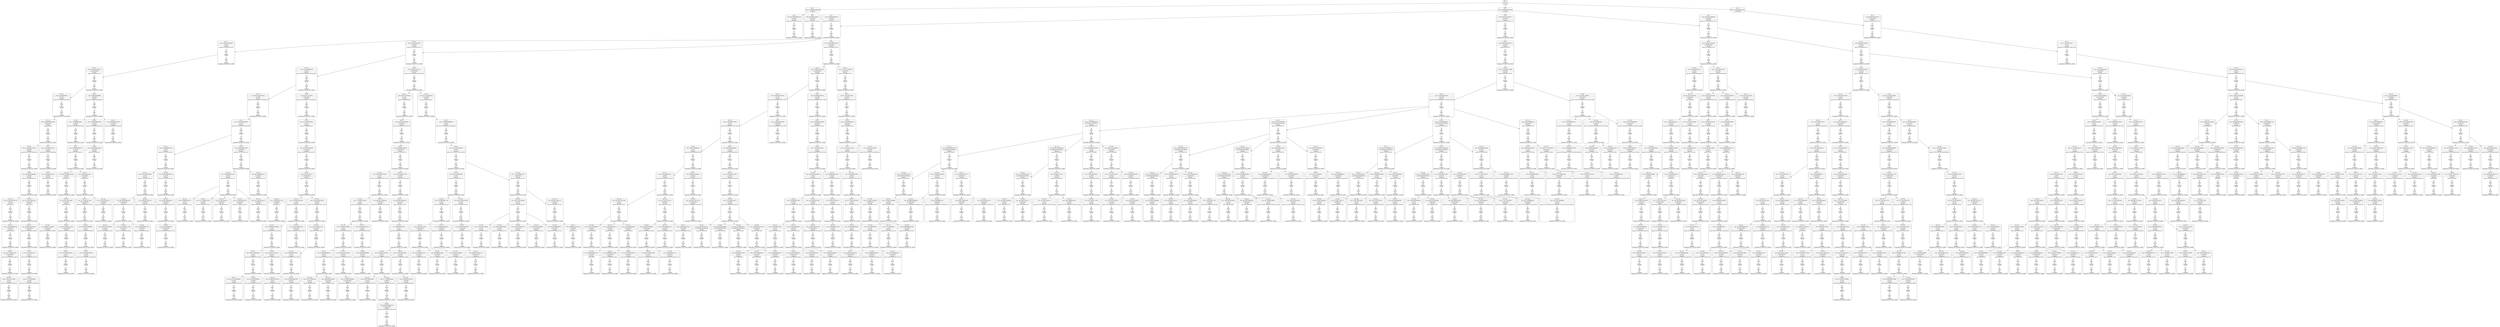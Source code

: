 digraph g {
node [shape = Mrecord];
nodo0[label="{EO: 0|cost: 0.0|A: null}"]
nodo1[label="{EO: 1|cost: 12.348469228349535|A: IrNorte}"]
nodo4[label="{EO: 4|cost: 19.825694803401195|A: IrNorte|Posicion\nagente:PUNTOFRENTEAULA20\n\nEn\nel\npunto:\n117\n61\n1
Destino:\nCIDISI\n\nEn\nel\npunto:\n124\n60\n3
Energia\ndisponible:229.59472401158888
}"]

nodo1 -> nodo4;
nodo5[label="{EO: 5|cost: 20.98766144328217|A: IrNoreste|Posicion\nagente:PUNTOFRENTEAULA20\n\nEn\nel\npunto:\n117\n61\n1
Destino:\nCIDISI\n\nEn\nel\npunto:\n124\n60\n3
Energia\ndisponible:229.59472401158888
}"]

nodo1 -> nodo5;

nodo0 -> nodo1;
nodo2[label="{EO: 2|cost: 18.564659966250538|A: IrOeste}"]
nodo7[label="{EO: 7|cost: 34.56465996625054|A: IrNorte|Posicion\nagente:PUNTOCERCADEPTOCIVIL\n\nEn\nel\npunto:\n112\n66\n1
Destino:\nCIDISI\n\nEn\nel\npunto:\n124\n60\n3
Energia\ndisponible:229.59472401158888
}"]
nodo12[label="{EO: 12|cost: 41.69970742931669|A: IrEste|Posicion\nagente:PUNTOCERCACECOVI\n\nEn\nel\npunto:\n121\n66\n1
Destino:\nCIDISI\n\nEn\nel\npunto:\n124\n60\n3
Energia\ndisponible:229.59472401158888
}"]
nodo16[label="{EO: 16|cost: 67.44427007585472|A: UsarEscalera|Posicion\nagente:ESCALERACECOVI\n\nEn\nel\npunto:\n122\n64\n1
Destino:\nCIDISI\n\nEn\nel\npunto:\n124\n60\n3
Energia\ndisponible:229.59472401158888
}"]
nodo26[label="{EO: 26|cost: 92.5432895894475|A: IrEste|Posicion\nagente:ESCALERACERCAJAVALAB\n\nEn\nel\npunto:\n128\n64\n2
Destino:\nCIDISI\n\nEn\nel\npunto:\n124\n60\n3
Energia\ndisponible:229.59472401158888
}"]
nodo45[label="{EO: 45|cost: 103.82960565425185|A: IrNoroeste|Posicion\nagente:JAVALAB\n\nEn\nel\npunto:\n128\n63\n2
Destino:\nCIDISI\n\nEn\nel\npunto:\n124\n60\n3
Energia\ndisponible:229.59472401158888
}"]
nodo66[label="{EO: 66|cost: 121.51818319470136|A: IrNorte|Posicion\nagente:PASILLOFRENTEJAVALAB\n\nEn\nel\npunto:\n131\n64\n2
Destino:\nCIDISI\n\nEn\nel\npunto:\n124\n60\n3
Energia\ndisponible:229.59472401158888
}"]
nodo89[label="{EO: 89|cost: 138.10695126660846|A: IrNorte|Posicion\nagente:PUNTOCERCAAULA22\n\nEn\nel\npunto:\n136\n64\n2
Destino:\nCIDISI\n\nEn\nel\npunto:\n124\n60\n3
Energia\ndisponible:229.59472401158888
}"]
nodo125[label="{EO: 125|cost: 157.02870547917485|A: IrOeste|Posicion\nagente:AULA22\n\nEn\nel\npunto:\n138\n63\n2
Destino:\nCIDISI\n\nEn\nel\npunto:\n124\n60\n3
Energia\ndisponible:229.59472401158888
}"]
nodo172[label="{EO: 172|cost: 171.89654308862166|A: IrSureste|Posicion\nagente:ANEXOISI\n\nEn\nel\npunto:\n137\n67\n2
Destino:\nCIDISI\n\nEn\nel\npunto:\n124\n60\n3
Energia\ndisponible:229.59472401158888
}"]
nodo226[label="{EO: 226|cost: 202.7131969150136|A: UsarEscalera|Posicion\nagente:ESCALERACERCAANEXO\n\nEn\nel\npunto:\n136\n66\n2
Destino:\nCIDISI\n\nEn\nel\npunto:\n124\n60\n3
Energia\ndisponible:229.59472401158888
}"]
nodo360[label="{EO: 360|cost: 231.9327413723065|A: IrSur|Posicion\nagente:ESCALERACERCAANEXO\n\nEn\nel\npunto:\n133\n66\n3
Destino:\nCIDISI\n\nEn\nel\npunto:\n124\n60\n3
Energia\ndisponible:229.59472401158888
}"]

nodo226 -> nodo360;

nodo172 -> nodo226;

nodo125 -> nodo172;

nodo89 -> nodo125;
nodo126[label="{EO: 126|cost: 155.16612658914616|A: IrSuroeste|Posicion\nagente:AULA22\n\nEn\nel\npunto:\n138\n63\n2
Destino:\nCIDISI\n\nEn\nel\npunto:\n124\n60\n3
Energia\ndisponible:229.59472401158888
}"]
nodo161[label="{EO: 161|cost: 185.98278041553812|A: UsarEscalera|Posicion\nagente:ESCALERACERCAANEXO\n\nEn\nel\npunto:\n136\n66\n2
Destino:\nCIDISI\n\nEn\nel\npunto:\n124\n60\n3
Energia\ndisponible:229.59472401158888
}"]
nodo275[label="{EO: 275|cost: 215.202324872831|A: IrSur|Posicion\nagente:ESCALERACERCAANEXO\n\nEn\nel\npunto:\n133\n66\n3
Destino:\nCIDISI\n\nEn\nel\npunto:\n124\n60\n3
Energia\ndisponible:229.59472401158888
}"]
nodo427[label="{EO: 427|cost: 227.2733926846965|A: IrEste|Posicion\nagente:PUNTOCERCAESCALERAANEXO\n\nEn\nel\npunto:\n131\n66\n3
Destino:\nCIDISI\n\nEn\nel\npunto:\n124\n60\n3
Energia\ndisponible:229.59472401158888
}"]

nodo275 -> nodo427;

nodo161 -> nodo275;

nodo126 -> nodo161;
nodo162[label="{EO: 162|cost: 189.9647751760949|A: IrNoroeste|Posicion\nagente:ESCALERACERCAANEXO\n\nEn\nel\npunto:\n136\n66\n2
Destino:\nCIDISI\n\nEn\nel\npunto:\n124\n60\n3
Energia\ndisponible:229.59472401158888
}"]

nodo126 -> nodo162;

nodo89 -> nodo126;

nodo66 -> nodo89;

nodo45 -> nodo66;
nodo67[label="{EO: 67|cost: 122.75760076321521|A: IrOeste|Posicion\nagente:PASILLOFRENTEJAVALAB\n\nEn\nel\npunto:\n131\n64\n2
Destino:\nCIDISI\n\nEn\nel\npunto:\n124\n60\n3
Energia\ndisponible:229.59472401158888
}"]
nodo95[label="{EO: 95|cost: 144.7869871291416|A: IrOeste|Posicion\nagente:PASILLOAULA21\n\nEn\nel\npunto:\n132\n70\n2
Destino:\nCIDISI\n\nEn\nel\npunto:\n124\n60\n3
Energia\ndisponible:229.59472401158888
}"]

nodo67 -> nodo95;

nodo45 -> nodo67;

nodo26 -> nodo45;

nodo16 -> nodo26;
nodo27[label="{EO: 27|cost: 95.56830848049069|A: IrNorte|Posicion\nagente:ESCALERACERCAJAVALAB\n\nEn\nel\npunto:\n128\n64\n2
Destino:\nCIDISI\n\nEn\nel\npunto:\n124\n60\n3
Energia\ndisponible:229.59472401158888
}"]
nodo48[label="{EO: 48|cost: 113.2568860209402|A: IrNorte|Posicion\nagente:PASILLOFRENTEJAVALAB\n\nEn\nel\npunto:\n131\n64\n2
Destino:\nCIDISI\n\nEn\nel\npunto:\n124\n60\n3
Energia\ndisponible:229.59472401158888
}"]
nodo79[label="{EO: 79|cost: 129.8456540928473|A: IrNorte|Posicion\nagente:PUNTOCERCAAULA22\n\nEn\nel\npunto:\n136\n64\n2
Destino:\nCIDISI\n\nEn\nel\npunto:\n124\n60\n3
Energia\ndisponible:229.59472401158888
}"]
nodo106[label="{EO: 106|cost: 148.76740830541368|A: IrOeste|Posicion\nagente:AULA22\n\nEn\nel\npunto:\n138\n63\n2
Destino:\nCIDISI\n\nEn\nel\npunto:\n124\n60\n3
Energia\ndisponible:229.59472401158888
}"]
nodo154[label="{EO: 154|cost: 163.6352459148605|A: IrSureste|Posicion\nagente:ANEXOISI\n\nEn\nel\npunto:\n137\n67\n2
Destino:\nCIDISI\n\nEn\nel\npunto:\n124\n60\n3
Energia\ndisponible:229.59472401158888
}"]
nodo207[label="{EO: 207|cost: 194.45189974125245|A: UsarEscalera|Posicion\nagente:ESCALERACERCAANEXO\n\nEn\nel\npunto:\n136\n66\n2
Destino:\nCIDISI\n\nEn\nel\npunto:\n124\n60\n3
Energia\ndisponible:229.59472401158888
}"]
nodo327[label="{EO: 327|cost: 223.67144419854534|A: IrSur|Posicion\nagente:ESCALERACERCAANEXO\n\nEn\nel\npunto:\n133\n66\n3
Destino:\nCIDISI\n\nEn\nel\npunto:\n124\n60\n3
Energia\ndisponible:229.59472401158888
}"]

nodo207 -> nodo327;

nodo154 -> nodo207;

nodo106 -> nodo154;

nodo79 -> nodo106;
nodo107[label="{EO: 107|cost: 146.904829415385|A: IrSuroeste|Posicion\nagente:AULA22\n\nEn\nel\npunto:\n138\n63\n2
Destino:\nCIDISI\n\nEn\nel\npunto:\n124\n60\n3
Energia\ndisponible:229.59472401158888
}"]
nodo143[label="{EO: 143|cost: 177.72148324177695|A: UsarEscalera|Posicion\nagente:ESCALERACERCAANEXO\n\nEn\nel\npunto:\n136\n66\n2
Destino:\nCIDISI\n\nEn\nel\npunto:\n124\n60\n3
Energia\ndisponible:229.59472401158888
}"]
nodo240[label="{EO: 240|cost: 206.94102769906985|A: IrSur|Posicion\nagente:ESCALERACERCAANEXO\n\nEn\nel\npunto:\n133\n66\n3
Destino:\nCIDISI\n\nEn\nel\npunto:\n124\n60\n3
Energia\ndisponible:229.59472401158888
}"]
nodo373[label="{EO: 373|cost: 219.01209551093532|A: IrEste|Posicion\nagente:PUNTOCERCAESCALERAANEXO\n\nEn\nel\npunto:\n131\n66\n3
Destino:\nCIDISI\n\nEn\nel\npunto:\n124\n60\n3
Energia\ndisponible:229.59472401158888
}"]

nodo240 -> nodo373;

nodo143 -> nodo240;

nodo107 -> nodo143;
nodo144[label="{EO: 144|cost: 181.70347800233372|A: IrNoroeste|Posicion\nagente:ESCALERACERCAANEXO\n\nEn\nel\npunto:\n136\n66\n2
Destino:\nCIDISI\n\nEn\nel\npunto:\n124\n60\n3
Energia\ndisponible:229.59472401158888
}"]

nodo107 -> nodo144;

nodo79 -> nodo107;

nodo48 -> nodo79;

nodo27 -> nodo48;
nodo49[label="{EO: 49|cost: 114.49630358945404|A: IrOeste|Posicion\nagente:PASILLOFRENTEJAVALAB\n\nEn\nel\npunto:\n131\n64\n2
Destino:\nCIDISI\n\nEn\nel\npunto:\n124\n60\n3
Energia\ndisponible:229.59472401158888
}"]
nodo81[label="{EO: 81|cost: 136.52568995538044|A: IrOeste|Posicion\nagente:PASILLOAULA21\n\nEn\nel\npunto:\n132\n70\n2
Destino:\nCIDISI\n\nEn\nel\npunto:\n124\n60\n3
Energia\ndisponible:229.59472401158888
}"]

nodo49 -> nodo81;

nodo27 -> nodo49;
nodo50[label="{EO: 50|cost: 103.82960565425185|A: IrSureste|Posicion\nagente:PASILLOFRENTEJAVALAB\n\nEn\nel\npunto:\n131\n64\n2
Destino:\nCIDISI\n\nEn\nel\npunto:\n124\n60\n3
Energia\ndisponible:229.59472401158888
}"]

nodo27 -> nodo50;

nodo16 -> nodo27;

nodo12 -> nodo16;

nodo7 -> nodo12;
nodo13[label="{EO: 13|cost: 62.75090278258935|A: IrNorte|Posicion\nagente:PUNTOCERCACECOVI\n\nEn\nel\npunto:\n121\n66\n1
Destino:\nCIDISI\n\nEn\nel\npunto:\n124\n60\n3
Energia\ndisponible:229.59472401158888
}"]
nodo24[label="{EO: 24|cost: 78.95745839832306|A: IrEste|Posicion\nagente:PUNTOCERCAAULAMATERIALES\n\nEn\nel\npunto:\n136\n65\n1
Destino:\nCIDISI\n\nEn\nel\npunto:\n124\n60\n3
Energia\ndisponible:229.59472401158888
}"]
nodo35[label="{EO: 35|cost: 99.52211836457359|A: IrEste|Posicion\nagente:PUNTOCERCAAULAMATERIALES\n\nEn\nel\npunto:\n136\n61\n1
Destino:\nCIDISI\n\nEn\nel\npunto:\n124\n60\n3
Energia\ndisponible:229.59472401158888
}"]
nodo57[label="{EO: 57|cost: 122.61012585520865|A: IrEste|Posicion\nagente:PUNTOPASILLOCERCAGIMNI\n\nEn\nel\npunto:\n136\n54\n1
Destino:\nCIDISI\n\nEn\nel\npunto:\n124\n60\n3
Energia\ndisponible:229.59472401158888
}"]
nodo93[label="{EO: 93|cost: 144.1400899413503|A: IrSur|Posicion\nagente:PUNTOCERCAAULA19\n\nEn\nel\npunto:\n136\n48\n1
Destino:\nCIDISI\n\nEn\nel\npunto:\n124\n60\n3
Energia\ndisponible:229.59472401158888
}"]
nodo135[label="{EO: 135|cost: 160.4553140394846|A: IrSur|Posicion\nagente:PUNTOCERCAAULA19\n\nEn\nel\npunto:\n127\n48\n1
Destino:\nCIDISI\n\nEn\nel\npunto:\n124\n60\n3
Energia\ndisponible:229.59472401158888
}"]
nodo202[label="{EO: 202|cost: 196.54879097891566|A: UsarEscalera|Posicion\nagente:ESCALERASANITARIOSAULA19\n\nEn\nel\npunto:\n124\n47\n1
Destino:\nCIDISI\n\nEn\nel\npunto:\n124\n60\n3
Energia\ndisponible:229.59472401158888
}"]
nodo343[label="{EO: 343|cost: 238.01970153249954|A: IrSureste|Posicion\nagente:ESCALERABANOSHALL\n\nEn\nel\npunto:\n115\n47\n0
Destino:\nCIDISI\n\nEn\nel\npunto:\n124\n60\n3
Energia\ndisponible:229.59472401158888
}"]

nodo202 -> nodo343;
nodo344[label="{EO: 344|cost: 232.07296567517568|A: IrSuroeste|Posicion\nagente:ESCALERABANOSHALL\n\nEn\nel\npunto:\n115\n47\n0
Destino:\nCIDISI\n\nEn\nel\npunto:\n124\n60\n3
Energia\ndisponible:229.59472401158888
}"]

nodo202 -> nodo344;
nodo345[label="{EO: 345|cost: 231.87850069567156|A: IrNoreste|Posicion\nagente:ESCALERABANOSHALL\n\nEn\nel\npunto:\n115\n47\n0
Destino:\nCIDISI\n\nEn\nel\npunto:\n124\n60\n3
Energia\ndisponible:229.59472401158888
}"]

nodo202 -> nodo345;

nodo135 -> nodo202;
nodo203[label="{EO: 203|cost: 198.8128737901704|A: IrNoreste|Posicion\nagente:ESCALERASANITARIOSAULA19\n\nEn\nel\npunto:\n124\n47\n1
Destino:\nCIDISI\n\nEn\nel\npunto:\n124\n60\n3
Energia\ndisponible:229.59472401158888
}"]

nodo135 -> nodo203;

nodo93 -> nodo135;
nodo136[label="{EO: 136|cost: 168.49764969203613|A: IrEste|Posicion\nagente:PUNTOCERCAAULA19\n\nEn\nel\npunto:\n127\n48\n1
Destino:\nCIDISI\n\nEn\nel\npunto:\n124\n60\n3
Energia\ndisponible:229.59472401158888
}"]
nodo216[label="{EO: 216|cost: 187.48154802484734|A: IrSuroeste|Posicion\nagente:SANITARIOSCERCAAULA19\n\nEn\nel\npunto:\n127\n42\n1
Destino:\nCIDISI\n\nEn\nel\npunto:\n124\n60\n3
Energia\ndisponible:229.59472401158888
}"]
nodo290[label="{EO: 290|cost: 223.5750249642784|A: UsarEscalera|Posicion\nagente:ESCALERASANITARIOSAULA19\n\nEn\nel\npunto:\n124\n47\n1
Destino:\nCIDISI\n\nEn\nel\npunto:\n124\n60\n3
Energia\ndisponible:229.59472401158888
}"]

nodo216 -> nodo290;

nodo136 -> nodo216;

nodo93 -> nodo136;

nodo57 -> nodo93;
nodo94[label="{EO: 94|cost: 153.9873203533258|A: IrNoroeste|Posicion\nagente:PUNTOCERCAAULA19\n\nEn\nel\npunto:\n136\n48\n1
Destino:\nCIDISI\n\nEn\nel\npunto:\n124\n60\n3
Energia\ndisponible:229.59472401158888
}"]
nodo159[label="{EO: 159|cost: 193.85801843419205|A: IrEste|Posicion\nagente:PUNTOCERCAAULA19\n\nEn\nel\npunto:\n142\n44\n1
Destino:\nCIDISI\n\nEn\nel\npunto:\n124\n60\n3
Energia\ndisponible:229.59472401158888
}"]
nodo320[label="{EO: 320|cost: 230.8964515667751|A: IrSur|Posicion\nagente:PUNTOCERCAAULA14\n\nEn\nel\npunto:\n142\n35\n1
Destino:\nCIDISI\n\nEn\nel\npunto:\n124\n60\n3
Energia\ndisponible:229.59472401158888
}"]

nodo159 -> nodo320;
nodo321[label="{EO: 321|cost: 252.73780854733053|A: IrNorte|Posicion\nagente:PUNTOCERCAAULA14\n\nEn\nel\npunto:\n142\n35\n1
Destino:\nCIDISI\n\nEn\nel\npunto:\n124\n60\n3
Energia\ndisponible:229.59472401158888
}"]

nodo159 -> nodo321;
nodo322[label="{EO: 322|cost: 228.134815945971|A: IrSureste|Posicion\nagente:PUNTOCERCAAULA14\n\nEn\nel\npunto:\n142\n35\n1
Destino:\nCIDISI\n\nEn\nel\npunto:\n124\n60\n3
Energia\ndisponible:229.59472401158888
}"]

nodo159 -> nodo322;
nodo323[label="{EO: 323|cost: 224.76462878535474|A: IrSuroeste|Posicion\nagente:PUNTOCERCAAULA14\n\nEn\nel\npunto:\n142\n35\n1
Destino:\nCIDISI\n\nEn\nel\npunto:\n124\n60\n3
Energia\ndisponible:229.59472401158888
}"]

nodo159 -> nodo323;
nodo324[label="{EO: 324|cost: 233.21568147421644|A: IrNoreste|Posicion\nagente:PUNTOCERCAAULA14\n\nEn\nel\npunto:\n142\n35\n1
Destino:\nCIDISI\n\nEn\nel\npunto:\n124\n60\n3
Energia\ndisponible:229.59472401158888
}"]

nodo159 -> nodo324;

nodo94 -> nodo159;
nodo160[label="{EO: 160|cost: 189.72893053885417|A: IrSureste|Posicion\nagente:PUNTOCERCAAULA19\n\nEn\nel\npunto:\n142\n44\n1
Destino:\nCIDISI\n\nEn\nel\npunto:\n124\n60\n3
Energia\ndisponible:229.59472401158888
}"]
nodo304[label="{EO: 304|cost: 222.83569659722025|A: IrNoreste|Posicion\nagente:AULA19\n\nEn\nel\npunto:\n141\n37\n1
Destino:\nCIDISI\n\nEn\nel\npunto:\n124\n60\n3
Energia\ndisponible:229.59472401158888
}"]

nodo160 -> nodo304;

nodo94 -> nodo160;

nodo57 -> nodo94;

nodo35 -> nodo57;

nodo24 -> nodo35;
nodo36[label="{EO: 36|cost: 96.2427178178702|A: IrNoroeste|Posicion\nagente:PUNTOCERCAAULAMATERIALES\n\nEn\nel\npunto:\n136\n61\n1
Destino:\nCIDISI\n\nEn\nel\npunto:\n124\n60\n3
Energia\ndisponible:229.59472401158888
}"]
nodo53[label="{EO: 53|cost: 111.11672569188201|A: IrSur|Posicion\nagente:AULAMATERIALES\n\nEn\nel\npunto:\n138\n63\n1
Destino:\nCIDISI\n\nEn\nel\npunto:\n124\n60\n3
Energia\ndisponible:229.59472401158888
}"]
nodo75[label="{EO: 75|cost: 120.2790033520504|A: IrSuroeste|Posicion\nagente:SANITARIOSCERCACECOVI\n\nEn\nel\npunto:\n131\n63\n1
Destino:\nCIDISI\n\nEn\nel\npunto:\n124\n60\n3
Energia\ndisponible:229.59472401158888
}"]
nodo84[label="{EO: 84|cost: 145.475155774757|A: UsarEscalera|Posicion\nagente:ESCALERACECOVI\n\nEn\nel\npunto:\n128\n64\n1
Destino:\nCIDISI\n\nEn\nel\npunto:\n124\n60\n3
Energia\ndisponible:229.59472401158888
}"]
nodo140[label="{EO: 140|cost: 172.82362500310654|A: IrSur|Posicion\nagente:ESCALERADEPTOELECTRICA\n\nEn\nel\npunto:\n121\n63\n0
Destino:\nCIDISI\n\nEn\nel\npunto:\n124\n60\n3
Energia\ndisponible:229.59472401158888
}"]
nodo227[label="{EO: 227|cost: 193.49841933428388|A: IrSur|Posicion\nagente:ENTRADADEPTOELECTRICA\n\nEn\nel\npunto:\n118\n63\n0
Destino:\nCIDISI\n\nEn\nel\npunto:\n124\n60\n3
Energia\ndisponible:229.59472401158888
}"]
nodo315[label="{EO: 315|cost: 208.87750749454352|A: IrSur|Posicion\nagente:PASILLOPATIOPALMERAS\n\nEn\nel\npunto:\n111\n63\n0
Destino:\nCIDISI\n\nEn\nel\npunto:\n124\n60\n3
Energia\ndisponible:229.59472401158888
}"]
nodo377[label="{EO: 377|cost: 231.47275000266902|A: IrEste|Posicion\nagente:PASILLODEPTOMECANICA\n\nEn\nel\npunto:\n111\n61\n0
Destino:\nCIDISI\n\nEn\nel\npunto:\n124\n60\n3
Energia\ndisponible:229.59472401158888
}"]

nodo315 -> nodo377;
nodo378[label="{EO: 378|cost: 222.3230306368031|A: IrNorte|Posicion\nagente:PASILLODEPTOMECANICA\n\nEn\nel\npunto:\n111\n61\n0
Destino:\nCIDISI\n\nEn\nel\npunto:\n124\n60\n3
Energia\ndisponible:229.59472401158888
}"]

nodo315 -> nodo378;

nodo227 -> nodo315;
nodo316[label="{EO: 316|cost: 220.44277777921025|A: IrOeste|Posicion\nagente:PASILLOPATIOPALMERAS\n\nEn\nel\npunto:\n111\n63\n0
Destino:\nCIDISI\n\nEn\nel\npunto:\n124\n60\n3
Energia\ndisponible:229.59472401158888
}"]

nodo227 -> nodo316;

nodo140 -> nodo227;
nodo228[label="{EO: 228|cost: 184.41473491857536|A: IrNoroeste|Posicion\nagente:ENTRADADEPTOELECTRICA\n\nEn\nel\npunto:\n118\n63\n0
Destino:\nCIDISI\n\nEn\nel\npunto:\n124\n60\n3
Energia\ndisponible:229.59472401158888
}"]

nodo140 -> nodo228;

nodo84 -> nodo140;
nodo141[label="{EO: 141|cost: 172.82362500310654|A: IrOeste|Posicion\nagente:ESCALERADEPTOELECTRICA\n\nEn\nel\npunto:\n121\n63\n0
Destino:\nCIDISI\n\nEn\nel\npunto:\n124\n60\n3
Energia\ndisponible:229.59472401158888
}"]
nodo229[label="{EO: 229|cost: 184.41473491857536|A: IrSureste|Posicion\nagente:DEPTOELECTRICA\n\nEn\nel\npunto:\n121\n66\n0
Destino:\nCIDISI\n\nEn\nel\npunto:\n124\n60\n3
Energia\ndisponible:229.59472401158888
}"]
nodo258[label="{EO: 258|cost: 205.0895292497527|A: IrSur|Posicion\nagente:ENTRADADEPTOELECTRICA\n\nEn\nel\npunto:\n118\n63\n0
Destino:\nCIDISI\n\nEn\nel\npunto:\n124\n60\n3
Energia\ndisponible:229.59472401158888
}"]
nodo369[label="{EO: 369|cost: 220.46861741001234|A: IrSur|Posicion\nagente:PASILLOPATIOPALMERAS\n\nEn\nel\npunto:\n111\n63\n0
Destino:\nCIDISI\n\nEn\nel\npunto:\n124\n60\n3
Energia\ndisponible:229.59472401158888
}"]

nodo258 -> nodo369;
nodo370[label="{EO: 370|cost: 232.03388769467907|A: IrOeste|Posicion\nagente:PASILLOPATIOPALMERAS\n\nEn\nel\npunto:\n111\n63\n0
Destino:\nCIDISI\n\nEn\nel\npunto:\n124\n60\n3
Energia\ndisponible:229.59472401158888
}"]

nodo258 -> nodo370;

nodo229 -> nodo258;

nodo141 -> nodo229;

nodo84 -> nodo141;

nodo75 -> nodo84;

nodo53 -> nodo75;

nodo36 -> nodo53;

nodo24 -> nodo36;

nodo13 -> nodo24;
nodo25[label="{EO: 25|cost: 80.0361622021365|A: IrNoroeste|Posicion\nagente:PUNTOCERCAAULAMATERIALES\n\nEn\nel\npunto:\n136\n65\n1
Destino:\nCIDISI\n\nEn\nel\npunto:\n124\n60\n3
Energia\ndisponible:229.59472401158888
}"]
nodo37[label="{EO: 37|cost: 94.9101700761483|A: IrSur|Posicion\nagente:AULAMATERIALES\n\nEn\nel\npunto:\n138\n63\n1
Destino:\nCIDISI\n\nEn\nel\npunto:\n124\n60\n3
Energia\ndisponible:229.59472401158888
}"]
nodo46[label="{EO: 46|cost: 104.07244773631669|A: IrSuroeste|Posicion\nagente:SANITARIOSCERCACECOVI\n\nEn\nel\npunto:\n131\n63\n1
Destino:\nCIDISI\n\nEn\nel\npunto:\n124\n60\n3
Energia\ndisponible:229.59472401158888
}"]
nodo68[label="{EO: 68|cost: 129.26860015902332|A: UsarEscalera|Posicion\nagente:ESCALERACECOVI\n\nEn\nel\npunto:\n128\n64\n1
Destino:\nCIDISI\n\nEn\nel\npunto:\n124\n60\n3
Energia\ndisponible:229.59472401158888
}"]
nodo104[label="{EO: 104|cost: 156.61706938737285|A: IrSur|Posicion\nagente:ESCALERADEPTOELECTRICA\n\nEn\nel\npunto:\n121\n63\n0
Destino:\nCIDISI\n\nEn\nel\npunto:\n124\n60\n3
Energia\ndisponible:229.59472401158888
}"]
nodo169[label="{EO: 169|cost: 177.2918637185502|A: IrSur|Posicion\nagente:ENTRADADEPTOELECTRICA\n\nEn\nel\npunto:\n118\n63\n0
Destino:\nCIDISI\n\nEn\nel\npunto:\n124\n60\n3
Energia\ndisponible:229.59472401158888
}"]
nodo236[label="{EO: 236|cost: 192.67095187880983|A: IrSur|Posicion\nagente:PASILLOPATIOPALMERAS\n\nEn\nel\npunto:\n111\n63\n0
Destino:\nCIDISI\n\nEn\nel\npunto:\n124\n60\n3
Energia\ndisponible:229.59472401158888
}"]
nodo311[label="{EO: 311|cost: 215.26619438693533|A: IrEste|Posicion\nagente:PASILLODEPTOMECANICA\n\nEn\nel\npunto:\n111\n61\n0
Destino:\nCIDISI\n\nEn\nel\npunto:\n124\n60\n3
Energia\ndisponible:229.59472401158888
}"]
nodo428[label="{EO: 428|cost: 246.7371049405192|A: IrEste|Posicion\nagente:DEPTOMECANICA\n\nEn\nel\npunto:\n110\n54\n0
Destino:\nCIDISI\n\nEn\nel\npunto:\n124\n60\n3
Energia\ndisponible:229.59472401158888
}"]

nodo311 -> nodo428;
nodo429[label="{EO: 429|cost: 239.96199659340903|A: IrNoreste|Posicion\nagente:DEPTOMECANICA\n\nEn\nel\npunto:\n110\n54\n0
Destino:\nCIDISI\n\nEn\nel\npunto:\n124\n60\n3
Energia\ndisponible:229.59472401158888
}"]

nodo311 -> nodo429;

nodo236 -> nodo311;
nodo312[label="{EO: 312|cost: 206.11647502106942|A: IrNorte|Posicion\nagente:PASILLODEPTOMECANICA\n\nEn\nel\npunto:\n111\n61\n0
Destino:\nCIDISI\n\nEn\nel\npunto:\n124\n60\n3
Energia\ndisponible:229.59472401158888
}"]
nodo372[label="{EO: 372|cost: 237.29681490856836|A: UsarEscalera|Posicion\nagente:ESCALERADEPTOMECANICA\n\nEn\nel\npunto:\n113\n61\n0
Destino:\nCIDISI\n\nEn\nel\npunto:\n124\n60\n3
Energia\ndisponible:229.59472401158888
}"]

nodo312 -> nodo372;

nodo236 -> nodo312;

nodo169 -> nodo236;
nodo237[label="{EO: 237|cost: 204.23622216347655|A: IrOeste|Posicion\nagente:PASILLOPATIOPALMERAS\n\nEn\nel\npunto:\n111\n63\n0
Destino:\nCIDISI\n\nEn\nel\npunto:\n124\n60\n3
Energia\ndisponible:229.59472401158888
}"]
nodo366[label="{EO: 366|cost: 243.6952825989685|A: IrOeste|Posicion\nagente:PASILLOPATIOPALMERAS1\n\nEn\nel\npunto:\n111\n72\n0
Destino:\nCIDISI\n\nEn\nel\npunto:\n124\n60\n3
Energia\ndisponible:229.59472401158888
}"]

nodo237 -> nodo366;

nodo169 -> nodo237;

nodo104 -> nodo169;
nodo170[label="{EO: 170|cost: 168.20817930284167|A: IrNoroeste|Posicion\nagente:ENTRADADEPTOELECTRICA\n\nEn\nel\npunto:\n118\n63\n0
Destino:\nCIDISI\n\nEn\nel\npunto:\n124\n60\n3
Energia\ndisponible:229.59472401158888
}"]

nodo104 -> nodo170;

nodo68 -> nodo104;
nodo105[label="{EO: 105|cost: 156.61706938737285|A: IrOeste|Posicion\nagente:ESCALERADEPTOELECTRICA\n\nEn\nel\npunto:\n121\n63\n0
Destino:\nCIDISI\n\nEn\nel\npunto:\n124\n60\n3
Energia\ndisponible:229.59472401158888
}"]
nodo171[label="{EO: 171|cost: 168.20817930284167|A: IrSureste|Posicion\nagente:DEPTOELECTRICA\n\nEn\nel\npunto:\n121\n66\n0
Destino:\nCIDISI\n\nEn\nel\npunto:\n124\n60\n3
Energia\ndisponible:229.59472401158888
}"]
nodo213[label="{EO: 213|cost: 188.882973634019|A: IrSur|Posicion\nagente:ENTRADADEPTOELECTRICA\n\nEn\nel\npunto:\n118\n63\n0
Destino:\nCIDISI\n\nEn\nel\npunto:\n124\n60\n3
Energia\ndisponible:229.59472401158888
}"]
nodo298[label="{EO: 298|cost: 204.26206179427865|A: IrSur|Posicion\nagente:PASILLOPATIOPALMERAS\n\nEn\nel\npunto:\n111\n63\n0
Destino:\nCIDISI\n\nEn\nel\npunto:\n124\n60\n3
Energia\ndisponible:229.59472401158888
}"]
nodo367[label="{EO: 367|cost: 226.85730430240415|A: IrEste|Posicion\nagente:PASILLODEPTOMECANICA\n\nEn\nel\npunto:\n111\n61\n0
Destino:\nCIDISI\n\nEn\nel\npunto:\n124\n60\n3
Energia\ndisponible:229.59472401158888
}"]

nodo298 -> nodo367;
nodo368[label="{EO: 368|cost: 217.70758493653824|A: IrNorte|Posicion\nagente:PASILLODEPTOMECANICA\n\nEn\nel\npunto:\n111\n61\n0
Destino:\nCIDISI\n\nEn\nel\npunto:\n124\n60\n3
Energia\ndisponible:229.59472401158888
}"]
nodo453[label="{EO: 453|cost: 248.88792482403719|A: UsarEscalera|Posicion\nagente:ESCALERADEPTOMECANICA\n\nEn\nel\npunto:\n113\n61\n0
Destino:\nCIDISI\n\nEn\nel\npunto:\n124\n60\n3
Energia\ndisponible:229.59472401158888
}"]

nodo368 -> nodo453;

nodo298 -> nodo368;

nodo213 -> nodo298;
nodo299[label="{EO: 299|cost: 215.82733207894537|A: IrOeste|Posicion\nagente:PASILLOPATIOPALMERAS\n\nEn\nel\npunto:\n111\n63\n0
Destino:\nCIDISI\n\nEn\nel\npunto:\n124\n60\n3
Energia\ndisponible:229.59472401158888
}"]
nodo435[label="{EO: 435|cost: 255.28639251443735|A: IrOeste|Posicion\nagente:PASILLOPATIOPALMERAS1\n\nEn\nel\npunto:\n111\n72\n0
Destino:\nCIDISI\n\nEn\nel\npunto:\n124\n60\n3
Energia\ndisponible:229.59472401158888
}"]

nodo299 -> nodo435;

nodo213 -> nodo299;

nodo171 -> nodo213;

nodo105 -> nodo171;

nodo68 -> nodo105;

nodo46 -> nodo68;

nodo37 -> nodo46;

nodo25 -> nodo37;
nodo38[label="{EO: 38|cost: 95.07114494261639|A: IrSureste|Posicion\nagente:AULAMATERIALES\n\nEn\nel\npunto:\n138\n63\n1
Destino:\nCIDISI\n\nEn\nel\npunto:\n124\n60\n3
Energia\ndisponible:229.59472401158888
}"]
nodo47[label="{EO: 47|cost: 115.63580490886692|A: IrEste|Posicion\nagente:PUNTOCERCAAULAMATERIALES\n\nEn\nel\npunto:\n136\n61\n1
Destino:\nCIDISI\n\nEn\nel\npunto:\n124\n60\n3
Energia\ndisponible:229.59472401158888
}"]
nodo83[label="{EO: 83|cost: 138.72381239950198|A: IrEste|Posicion\nagente:PUNTOPASILLOCERCAGIMNI\n\nEn\nel\npunto:\n136\n54\n1
Destino:\nCIDISI\n\nEn\nel\npunto:\n124\n60\n3
Energia\ndisponible:229.59472401158888
}"]
nodo129[label="{EO: 129|cost: 160.25377648564364|A: IrSur|Posicion\nagente:PUNTOCERCAAULA19\n\nEn\nel\npunto:\n136\n48\n1
Destino:\nCIDISI\n\nEn\nel\npunto:\n124\n60\n3
Energia\ndisponible:229.59472401158888
}"]
nodo200[label="{EO: 200|cost: 176.56900058377792|A: IrSur|Posicion\nagente:PUNTOCERCAAULA19\n\nEn\nel\npunto:\n127\n48\n1
Destino:\nCIDISI\n\nEn\nel\npunto:\n124\n60\n3
Energia\ndisponible:229.59472401158888
}"]
nodo234[label="{EO: 234|cost: 212.662477523209|A: UsarEscalera|Posicion\nagente:ESCALERASANITARIOSAULA19\n\nEn\nel\npunto:\n124\n47\n1
Destino:\nCIDISI\n\nEn\nel\npunto:\n124\n60\n3
Energia\ndisponible:229.59472401158888
}"]
nodo405[label="{EO: 405|cost: 254.13338807679287|A: IrSureste|Posicion\nagente:ESCALERABANOSHALL\n\nEn\nel\npunto:\n115\n47\n0
Destino:\nCIDISI\n\nEn\nel\npunto:\n124\n60\n3
Energia\ndisponible:229.59472401158888
}"]

nodo234 -> nodo405;
nodo406[label="{EO: 406|cost: 248.186652219469|A: IrSuroeste|Posicion\nagente:ESCALERABANOSHALL\n\nEn\nel\npunto:\n115\n47\n0
Destino:\nCIDISI\n\nEn\nel\npunto:\n124\n60\n3
Energia\ndisponible:229.59472401158888
}"]

nodo234 -> nodo406;
nodo407[label="{EO: 407|cost: 247.9921872399649|A: IrNoreste|Posicion\nagente:ESCALERABANOSHALL\n\nEn\nel\npunto:\n115\n47\n0
Destino:\nCIDISI\n\nEn\nel\npunto:\n124\n60\n3
Energia\ndisponible:229.59472401158888
}"]

nodo234 -> nodo407;

nodo200 -> nodo234;
nodo235[label="{EO: 235|cost: 214.92656033446374|A: IrNoreste|Posicion\nagente:ESCALERASANITARIOSAULA19\n\nEn\nel\npunto:\n124\n47\n1
Destino:\nCIDISI\n\nEn\nel\npunto:\n124\n60\n3
Energia\ndisponible:229.59472401158888
}"]

nodo200 -> nodo235;

nodo129 -> nodo200;
nodo201[label="{EO: 201|cost: 184.61133623632946|A: IrEste|Posicion\nagente:PUNTOCERCAAULA19\n\nEn\nel\npunto:\n127\n48\n1
Destino:\nCIDISI\n\nEn\nel\npunto:\n124\n60\n3
Energia\ndisponible:229.59472401158888
}"]
nodo270[label="{EO: 270|cost: 203.59523456914067|A: IrSuroeste|Posicion\nagente:SANITARIOSCERCAAULA19\n\nEn\nel\npunto:\n127\n42\n1
Destino:\nCIDISI\n\nEn\nel\npunto:\n124\n60\n3
Energia\ndisponible:229.59472401158888
}"]
nodo365[label="{EO: 365|cost: 239.68871150857174|A: UsarEscalera|Posicion\nagente:ESCALERASANITARIOSAULA19\n\nEn\nel\npunto:\n124\n47\n1
Destino:\nCIDISI\n\nEn\nel\npunto:\n124\n60\n3
Energia\ndisponible:229.59472401158888
}"]

nodo270 -> nodo365;

nodo201 -> nodo270;

nodo129 -> nodo201;

nodo83 -> nodo129;
nodo130[label="{EO: 130|cost: 170.10100689761913|A: IrNoroeste|Posicion\nagente:PUNTOCERCAAULA19\n\nEn\nel\npunto:\n136\n48\n1
Destino:\nCIDISI\n\nEn\nel\npunto:\n124\n60\n3
Energia\ndisponible:229.59472401158888
}"]
nodo218[label="{EO: 218|cost: 209.97170497848538|A: IrEste|Posicion\nagente:PUNTOCERCAAULA19\n\nEn\nel\npunto:\n142\n44\n1
Destino:\nCIDISI\n\nEn\nel\npunto:\n124\n60\n3
Energia\ndisponible:229.59472401158888
}"]
nodo382[label="{EO: 382|cost: 247.01013811106844|A: IrSur|Posicion\nagente:PUNTOCERCAAULA14\n\nEn\nel\npunto:\n142\n35\n1
Destino:\nCIDISI\n\nEn\nel\npunto:\n124\n60\n3
Energia\ndisponible:229.59472401158888
}"]

nodo218 -> nodo382;
nodo383[label="{EO: 383|cost: 268.85149509162386|A: IrNorte|Posicion\nagente:PUNTOCERCAAULA14\n\nEn\nel\npunto:\n142\n35\n1
Destino:\nCIDISI\n\nEn\nel\npunto:\n124\n60\n3
Energia\ndisponible:229.59472401158888
}"]

nodo218 -> nodo383;
nodo384[label="{EO: 384|cost: 244.24850249026434|A: IrSureste|Posicion\nagente:PUNTOCERCAAULA14\n\nEn\nel\npunto:\n142\n35\n1
Destino:\nCIDISI\n\nEn\nel\npunto:\n124\n60\n3
Energia\ndisponible:229.59472401158888
}"]

nodo218 -> nodo384;
nodo385[label="{EO: 385|cost: 240.87831532964807|A: IrSuroeste|Posicion\nagente:PUNTOCERCAAULA14\n\nEn\nel\npunto:\n142\n35\n1
Destino:\nCIDISI\n\nEn\nel\npunto:\n124\n60\n3
Energia\ndisponible:229.59472401158888
}"]

nodo218 -> nodo385;
nodo386[label="{EO: 386|cost: 249.32936801850977|A: IrNoreste|Posicion\nagente:PUNTOCERCAAULA14\n\nEn\nel\npunto:\n142\n35\n1
Destino:\nCIDISI\n\nEn\nel\npunto:\n124\n60\n3
Energia\ndisponible:229.59472401158888
}"]

nodo218 -> nodo386;

nodo130 -> nodo218;
nodo219[label="{EO: 219|cost: 205.8426170831475|A: IrSureste|Posicion\nagente:PUNTOCERCAAULA19\n\nEn\nel\npunto:\n142\n44\n1
Destino:\nCIDISI\n\nEn\nel\npunto:\n124\n60\n3
Energia\ndisponible:229.59472401158888
}"]
nodo371[label="{EO: 371|cost: 238.94938314151358|A: IrNoreste|Posicion\nagente:AULA19\n\nEn\nel\npunto:\n141\n37\n1
Destino:\nCIDISI\n\nEn\nel\npunto:\n124\n60\n3
Energia\ndisponible:229.59472401158888
}"]

nodo219 -> nodo371;

nodo130 -> nodo219;

nodo83 -> nodo130;

nodo47 -> nodo83;

nodo38 -> nodo47;

nodo25 -> nodo38;

nodo13 -> nodo25;

nodo7 -> nodo13;
nodo14[label="{EO: 14|cost: 47.844769855531055|A: IrNoreste|Posicion\nagente:PUNTOCERCACECOVI\n\nEn\nel\npunto:\n121\n66\n1
Destino:\nCIDISI\n\nEn\nel\npunto:\n124\n60\n3
Energia\ndisponible:229.59472401158888
}"]
nodo18[label="{EO: 18|cost: 73.04092227823769|A: UsarEscalera|Posicion\nagente:ESCALERACECOVI\n\nEn\nel\npunto:\n128\n64\n1
Destino:\nCIDISI\n\nEn\nel\npunto:\n124\n60\n3
Energia\ndisponible:229.59472401158888
}"]
nodo29[label="{EO: 29|cost: 100.38939150658722|A: IrSur|Posicion\nagente:ESCALERADEPTOELECTRICA\n\nEn\nel\npunto:\n121\n63\n0
Destino:\nCIDISI\n\nEn\nel\npunto:\n124\n60\n3
Energia\ndisponible:229.59472401158888
}"]
nodo60[label="{EO: 60|cost: 121.06418583776455|A: IrSur|Posicion\nagente:ENTRADADEPTOELECTRICA\n\nEn\nel\npunto:\n118\n63\n0
Destino:\nCIDISI\n\nEn\nel\npunto:\n124\n60\n3
Energia\ndisponible:229.59472401158888
}"]
nodo86[label="{EO: 86|cost: 136.4432739980242|A: IrSur|Posicion\nagente:PASILLOPATIOPALMERAS\n\nEn\nel\npunto:\n111\n63\n0
Destino:\nCIDISI\n\nEn\nel\npunto:\n124\n60\n3
Energia\ndisponible:229.59472401158888
}"]
nodo121[label="{EO: 121|cost: 159.0385165061497|A: IrEste|Posicion\nagente:PASILLODEPTOMECANICA\n\nEn\nel\npunto:\n111\n61\n0
Destino:\nCIDISI\n\nEn\nel\npunto:\n124\n60\n3
Energia\ndisponible:229.59472401158888
}"]
nodo189[label="{EO: 189|cost: 190.50942705973358|A: IrEste|Posicion\nagente:DEPTOMECANICA\n\nEn\nel\npunto:\n110\n54\n0
Destino:\nCIDISI\n\nEn\nel\npunto:\n124\n60\n3
Energia\ndisponible:229.59472401158888
}"]
nodo308[label="{EO: 308|cost: 218.87754158689478|A: IrNorte|Posicion\nagente:INFORMES\n\nEn\nel\npunto:\n110\n44\n0
Destino:\nCIDISI\n\nEn\nel\npunto:\n124\n60\n3
Energia\ndisponible:229.59472401158888
}"]

nodo189 -> nodo308;
nodo309[label="{EO: 309|cost: 214.58247002861123|A: IrNoreste|Posicion\nagente:INFORMES\n\nEn\nel\npunto:\n110\n44\n0
Destino:\nCIDISI\n\nEn\nel\npunto:\n124\n60\n3
Energia\ndisponible:229.59472401158888
}"]
nodo419[label="{EO: 419|cost: 248.36423309071205|A: IrSureste|Posicion\nagente:GIEDI\n\nEn\nel\npunto:\n114\n43\n0
Destino:\nCIDISI\n\nEn\nel\npunto:\n124\n60\n3
Energia\ndisponible:229.59472401158888
}"]

nodo309 -> nodo419;

nodo189 -> nodo309;
nodo310[label="{EO: 310|cost: 212.43385589400995|A: IrNoroeste|Posicion\nagente:INFORMES\n\nEn\nel\npunto:\n110\n44\n0
Destino:\nCIDISI\n\nEn\nel\npunto:\n124\n60\n3
Energia\ndisponible:229.59472401158888
}"]
nodo403[label="{EO: 403|cost: 245.58680233197586|A: UsarEscalera|Posicion\nagente:ESCALERABANOSHALL\n\nEn\nel\npunto:\n115\n47\n0
Destino:\nCIDISI\n\nEn\nel\npunto:\n124\n60\n3
Energia\ndisponible:229.59472401158888
}"]

nodo310 -> nodo403;
nodo404[label="{EO: 404|cost: 247.76356561076585|A: IrNoreste|Posicion\nagente:ESCALERABANOSHALL\n\nEn\nel\npunto:\n115\n47\n0
Destino:\nCIDISI\n\nEn\nel\npunto:\n124\n60\n3
Energia\ndisponible:229.59472401158888
}"]

nodo310 -> nodo404;

nodo189 -> nodo310;

nodo121 -> nodo189;
nodo190[label="{EO: 190|cost: 183.7343187126234|A: IrNoreste|Posicion\nagente:DEPTOMECANICA\n\nEn\nel\npunto:\n110\n54\n0
Destino:\nCIDISI\n\nEn\nel\npunto:\n124\n60\n3
Energia\ndisponible:229.59472401158888
}"]
nodo249[label="{EO: 249|cost: 216.88726515058931|A: UsarEscalera|Posicion\nagente:ESCALERABANOSHALL\n\nEn\nel\npunto:\n115\n47\n0
Destino:\nCIDISI\n\nEn\nel\npunto:\n124\n60\n3
Energia\ndisponible:229.59472401158888
}"]
nodo445[label="{EO: 445|cost: 249.41722923673098|A: IrNorte|Posicion\nagente:ESCALERASANITARIOSAULA19\n\nEn\nel\npunto:\n124\n47\n1
Destino:\nCIDISI\n\nEn\nel\npunto:\n124\n60\n3
Energia\ndisponible:229.59472401158888
}"]

nodo249 -> nodo445;
nodo446[label="{EO: 446|cost: 255.24482490127514|A: IrNoreste|Posicion\nagente:ESCALERASANITARIOSAULA19\n\nEn\nel\npunto:\n124\n47\n1
Destino:\nCIDISI\n\nEn\nel\npunto:\n124\n60\n3
Energia\ndisponible:229.59472401158888
}"]

nodo249 -> nodo446;

nodo190 -> nodo249;
nodo250[label="{EO: 250|cost: 225.20522926620728|A: IrSureste|Posicion\nagente:ESCALERABANOSHALL\n\nEn\nel\npunto:\n115\n47\n0
Destino:\nCIDISI\n\nEn\nel\npunto:\n124\n60\n3
Energia\ndisponible:229.59472401158888
}"]

nodo190 -> nodo250;
nodo251[label="{EO: 251|cost: 219.0640284293793|A: IrNoreste|Posicion\nagente:ESCALERABANOSHALL\n\nEn\nel\npunto:\n115\n47\n0
Destino:\nCIDISI\n\nEn\nel\npunto:\n124\n60\n3
Energia\ndisponible:229.59472401158888
}"]

nodo190 -> nodo251;

nodo121 -> nodo190;

nodo86 -> nodo121;
nodo122[label="{EO: 122|cost: 149.8887971402838|A: IrNorte|Posicion\nagente:PASILLODEPTOMECANICA\n\nEn\nel\npunto:\n111\n61\n0
Destino:\nCIDISI\n\nEn\nel\npunto:\n124\n60\n3
Energia\ndisponible:229.59472401158888
}"]
nodo156[label="{EO: 156|cost: 181.06913702778274|A: UsarEscalera|Posicion\nagente:ESCALERADEPTOMECANICA\n\nEn\nel\npunto:\n113\n61\n0
Destino:\nCIDISI\n\nEn\nel\npunto:\n124\n60\n3
Energia\ndisponible:229.59472401158888
}"]

nodo122 -> nodo156;

nodo86 -> nodo122;

nodo60 -> nodo86;
nodo87[label="{EO: 87|cost: 148.00854428269093|A: IrOeste|Posicion\nagente:PASILLOPATIOPALMERAS\n\nEn\nel\npunto:\n111\n63\n0
Destino:\nCIDISI\n\nEn\nel\npunto:\n124\n60\n3
Energia\ndisponible:229.59472401158888
}"]
nodo149[label="{EO: 149|cost: 187.46760471818288|A: IrOeste|Posicion\nagente:PASILLOPATIOPALMERAS1\n\nEn\nel\npunto:\n111\n72\n0
Destino:\nCIDISI\n\nEn\nel\npunto:\n124\n60\n3
Energia\ndisponible:229.59472401158888
}"]
nodo289[label="{EO: 289|cost: 217.27458051931077|A: IrNorte|Posicion\nagente:PASILLOPATIOPALMERAS2\n\nEn\nel\npunto:\n111\n84\n0
Destino:\nCIDISI\n\nEn\nel\npunto:\n124\n60\n3
Energia\ndisponible:229.59472401158888
}"]
nodo447[label="{EO: 447|cost: 244.35139014012137|A: UtilizarAscensorAPiso1|Posicion\nagente:ASCENSORPB\n\nEn\nel\npunto:\n115\n84\n0
Destino:\nCIDISI\n\nEn\nel\npunto:\n124\n60\n3
Energia\ndisponible:229.59472401158888
}"]

nodo289 -> nodo447;
nodo448[label="{EO: 448|cost: 244.29380418182615|A: UtilizarAscensorAPiso2|Posicion\nagente:ASCENSORPB\n\nEn\nel\npunto:\n115\n84\n0
Destino:\nCIDISI\n\nEn\nel\npunto:\n124\n60\n3
Energia\ndisponible:229.59472401158888
}"]

nodo289 -> nodo448;
nodo449[label="{EO: 449|cost: 244.27458051931077|A: UtilizarAscensorAPiso3|Posicion\nagente:ASCENSORPB\n\nEn\nel\npunto:\n115\n84\n0
Destino:\nCIDISI\n\nEn\nel\npunto:\n124\n60\n3
Energia\ndisponible:229.59472401158888
}"]

nodo289 -> nodo449;
nodo450[label="{EO: 450|cost: 246.32810079752184|A: IrNoroeste|Posicion\nagente:ASCENSORPB\n\nEn\nel\npunto:\n115\n84\n0
Destino:\nCIDISI\n\nEn\nel\npunto:\n124\n60\n3
Energia\ndisponible:229.59472401158888
}"]

nodo289 -> nodo450;

nodo149 -> nodo289;

nodo87 -> nodo149;

nodo60 -> nodo87;

nodo29 -> nodo60;
nodo61[label="{EO: 61|cost: 111.98050142205604|A: IrNoroeste|Posicion\nagente:ENTRADADEPTOELECTRICA\n\nEn\nel\npunto:\n118\n63\n0
Destino:\nCIDISI\n\nEn\nel\npunto:\n124\n60\n3
Energia\ndisponible:229.59472401158888
}"]

nodo29 -> nodo61;

nodo18 -> nodo29;
nodo30[label="{EO: 30|cost: 100.38939150658722|A: IrOeste|Posicion\nagente:ESCALERADEPTOELECTRICA\n\nEn\nel\npunto:\n121\n63\n0
Destino:\nCIDISI\n\nEn\nel\npunto:\n124\n60\n3
Energia\ndisponible:229.59472401158888
}"]
nodo62[label="{EO: 62|cost: 111.98050142205604|A: IrSureste|Posicion\nagente:DEPTOELECTRICA\n\nEn\nel\npunto:\n121\n66\n0
Destino:\nCIDISI\n\nEn\nel\npunto:\n124\n60\n3
Energia\ndisponible:229.59472401158888
}"]
nodo76[label="{EO: 76|cost: 132.6552957532334|A: IrSur|Posicion\nagente:ENTRADADEPTOELECTRICA\n\nEn\nel\npunto:\n118\n63\n0
Destino:\nCIDISI\n\nEn\nel\npunto:\n124\n60\n3
Energia\ndisponible:229.59472401158888
}"]
nodo118[label="{EO: 118|cost: 148.03438391349303|A: IrSur|Posicion\nagente:PASILLOPATIOPALMERAS\n\nEn\nel\npunto:\n111\n63\n0
Destino:\nCIDISI\n\nEn\nel\npunto:\n124\n60\n3
Energia\ndisponible:229.59472401158888
}"]
nodo150[label="{EO: 150|cost: 170.62962642161853|A: IrEste|Posicion\nagente:PASILLODEPTOMECANICA\n\nEn\nel\npunto:\n111\n61\n0
Destino:\nCIDISI\n\nEn\nel\npunto:\n124\n60\n3
Energia\ndisponible:229.59472401158888
}"]
nodo222[label="{EO: 222|cost: 202.1005369752024|A: IrEste|Posicion\nagente:DEPTOMECANICA\n\nEn\nel\npunto:\n110\n54\n0
Destino:\nCIDISI\n\nEn\nel\npunto:\n124\n60\n3
Energia\ndisponible:229.59472401158888
}"]
nodo355[label="{EO: 355|cost: 230.4686515023636|A: IrNorte|Posicion\nagente:INFORMES\n\nEn\nel\npunto:\n110\n44\n0
Destino:\nCIDISI\n\nEn\nel\npunto:\n124\n60\n3
Energia\ndisponible:229.59472401158888
}"]

nodo222 -> nodo355;
nodo356[label="{EO: 356|cost: 226.17357994408007|A: IrNoreste|Posicion\nagente:INFORMES\n\nEn\nel\npunto:\n110\n44\n0
Destino:\nCIDISI\n\nEn\nel\npunto:\n124\n60\n3
Energia\ndisponible:229.59472401158888
}"]

nodo222 -> nodo356;
nodo357[label="{EO: 357|cost: 224.02496580947877|A: IrNoroeste|Posicion\nagente:INFORMES\n\nEn\nel\npunto:\n110\n44\n0
Destino:\nCIDISI\n\nEn\nel\npunto:\n124\n60\n3
Energia\ndisponible:229.59472401158888
}"]

nodo222 -> nodo357;

nodo150 -> nodo222;
nodo223[label="{EO: 223|cost: 195.32542862809223|A: IrNoreste|Posicion\nagente:DEPTOMECANICA\n\nEn\nel\npunto:\n110\n54\n0
Destino:\nCIDISI\n\nEn\nel\npunto:\n124\n60\n3
Energia\ndisponible:229.59472401158888
}"]
nodo335[label="{EO: 335|cost: 228.47837506605813|A: UsarEscalera|Posicion\nagente:ESCALERABANOSHALL\n\nEn\nel\npunto:\n115\n47\n0
Destino:\nCIDISI\n\nEn\nel\npunto:\n124\n60\n3
Energia\ndisponible:229.59472401158888
}"]

nodo223 -> nodo335;
nodo336[label="{EO: 336|cost: 236.7963391816761|A: IrSureste|Posicion\nagente:ESCALERABANOSHALL\n\nEn\nel\npunto:\n115\n47\n0
Destino:\nCIDISI\n\nEn\nel\npunto:\n124\n60\n3
Energia\ndisponible:229.59472401158888
}"]

nodo223 -> nodo336;
nodo337[label="{EO: 337|cost: 230.65513834484813|A: IrNoreste|Posicion\nagente:ESCALERABANOSHALL\n\nEn\nel\npunto:\n115\n47\n0
Destino:\nCIDISI\n\nEn\nel\npunto:\n124\n60\n3
Energia\ndisponible:229.59472401158888
}"]

nodo223 -> nodo337;

nodo150 -> nodo223;

nodo118 -> nodo150;
nodo151[label="{EO: 151|cost: 161.47990705575262|A: IrNorte|Posicion\nagente:PASILLODEPTOMECANICA\n\nEn\nel\npunto:\n111\n61\n0
Destino:\nCIDISI\n\nEn\nel\npunto:\n124\n60\n3
Energia\ndisponible:229.59472401158888
}"]
nodo204[label="{EO: 204|cost: 192.66024694325156|A: UsarEscalera|Posicion\nagente:ESCALERADEPTOMECANICA\n\nEn\nel\npunto:\n113\n61\n0
Destino:\nCIDISI\n\nEn\nel\npunto:\n124\n60\n3
Energia\ndisponible:229.59472401158888
}"]

nodo151 -> nodo204;

nodo118 -> nodo151;

nodo76 -> nodo118;
nodo119[label="{EO: 119|cost: 159.59965419815975|A: IrOeste|Posicion\nagente:PASILLOPATIOPALMERAS\n\nEn\nel\npunto:\n111\n63\n0
Destino:\nCIDISI\n\nEn\nel\npunto:\n124\n60\n3
Energia\ndisponible:229.59472401158888
}"]
nodo193[label="{EO: 193|cost: 199.05871463365173|A: IrOeste|Posicion\nagente:PASILLOPATIOPALMERAS1\n\nEn\nel\npunto:\n111\n72\n0
Destino:\nCIDISI\n\nEn\nel\npunto:\n124\n60\n3
Energia\ndisponible:229.59472401158888
}"]
nodo352[label="{EO: 352|cost: 228.86569043477962|A: IrNorte|Posicion\nagente:PASILLOPATIOPALMERAS2\n\nEn\nel\npunto:\n111\n84\n0
Destino:\nCIDISI\n\nEn\nel\npunto:\n124\n60\n3
Energia\ndisponible:229.59472401158888
}"]

nodo193 -> nodo352;

nodo119 -> nodo193;

nodo76 -> nodo119;

nodo62 -> nodo76;

nodo30 -> nodo62;

nodo18 -> nodo30;

nodo14 -> nodo18;
nodo19[label="{EO: 19|cost: 75.71877772954286|A: IrNoreste|Posicion\nagente:ESCALERACECOVI\n\nEn\nel\npunto:\n128\n64\n1
Destino:\nCIDISI\n\nEn\nel\npunto:\n124\n60\n3
Energia\ndisponible:229.59472401158888
}"]
nodo33[label="{EO: 33|cost: 97.17561002434383|A: IrNorte|Posicion\nagente:SANITARIOSCERCACECOVI\n\nEn\nel\npunto:\n131\n63\n1
Destino:\nCIDISI\n\nEn\nel\npunto:\n124\n60\n3
Energia\ndisponible:229.59472401158888
}"]
nodo54[label="{EO: 54|cost: 112.21059276482372|A: IrSureste|Posicion\nagente:AULAMATERIALES\n\nEn\nel\npunto:\n138\n63\n1
Destino:\nCIDISI\n\nEn\nel\npunto:\n124\n60\n3
Energia\ndisponible:229.59472401158888
}"]
nodo77[label="{EO: 77|cost: 132.77525273107426|A: IrEste|Posicion\nagente:PUNTOCERCAAULAMATERIALES\n\nEn\nel\npunto:\n136\n61\n1
Destino:\nCIDISI\n\nEn\nel\npunto:\n124\n60\n3
Energia\ndisponible:229.59472401158888
}"]
nodo120[label="{EO: 120|cost: 155.8632602217093|A: IrEste|Posicion\nagente:PUNTOPASILLOCERCAGIMNI\n\nEn\nel\npunto:\n136\n54\n1
Destino:\nCIDISI\n\nEn\nel\npunto:\n124\n60\n3
Energia\ndisponible:229.59472401158888
}"]
nodo167[label="{EO: 167|cost: 177.39322430785097|A: IrSur|Posicion\nagente:PUNTOCERCAAULA19\n\nEn\nel\npunto:\n136\n48\n1
Destino:\nCIDISI\n\nEn\nel\npunto:\n124\n60\n3
Energia\ndisponible:229.59472401158888
}"]
nodo238[label="{EO: 238|cost: 193.70844840598525|A: IrSur|Posicion\nagente:PUNTOCERCAAULA19\n\nEn\nel\npunto:\n127\n48\n1
Destino:\nCIDISI\n\nEn\nel\npunto:\n124\n60\n3
Energia\ndisponible:229.59472401158888
}"]
nodo317[label="{EO: 317|cost: 229.80192534541632|A: UsarEscalera|Posicion\nagente:ESCALERASANITARIOSAULA19\n\nEn\nel\npunto:\n124\n47\n1
Destino:\nCIDISI\n\nEn\nel\npunto:\n124\n60\n3
Energia\ndisponible:229.59472401158888
}"]

nodo238 -> nodo317;
nodo318[label="{EO: 318|cost: 232.06600815667107|A: IrNoreste|Posicion\nagente:ESCALERASANITARIOSAULA19\n\nEn\nel\npunto:\n124\n47\n1
Destino:\nCIDISI\n\nEn\nel\npunto:\n124\n60\n3
Energia\ndisponible:229.59472401158888
}"]

nodo238 -> nodo318;

nodo167 -> nodo238;
nodo239[label="{EO: 239|cost: 201.7507840585368|A: IrEste|Posicion\nagente:PUNTOCERCAAULA19\n\nEn\nel\npunto:\n127\n48\n1
Destino:\nCIDISI\n\nEn\nel\npunto:\n124\n60\n3
Energia\ndisponible:229.59472401158888
}"]
nodo354[label="{EO: 354|cost: 220.734682391348|A: IrSuroeste|Posicion\nagente:SANITARIOSCERCAAULA19\n\nEn\nel\npunto:\n127\n42\n1
Destino:\nCIDISI\n\nEn\nel\npunto:\n124\n60\n3
Energia\ndisponible:229.59472401158888
}"]

nodo239 -> nodo354;

nodo167 -> nodo239;

nodo120 -> nodo167;
nodo168[label="{EO: 168|cost: 187.24045471982646|A: IrNoroeste|Posicion\nagente:PUNTOCERCAAULA19\n\nEn\nel\npunto:\n136\n48\n1
Destino:\nCIDISI\n\nEn\nel\npunto:\n124\n60\n3
Energia\ndisponible:229.59472401158888
}"]
nodo285[label="{EO: 285|cost: 227.1111528006927|A: IrEste|Posicion\nagente:PUNTOCERCAAULA19\n\nEn\nel\npunto:\n142\n44\n1
Destino:\nCIDISI\n\nEn\nel\npunto:\n124\n60\n3
Energia\ndisponible:229.59472401158888
}"]

nodo168 -> nodo285;
nodo286[label="{EO: 286|cost: 222.98206490535483|A: IrSureste|Posicion\nagente:PUNTOCERCAAULA19\n\nEn\nel\npunto:\n142\n44\n1
Destino:\nCIDISI\n\nEn\nel\npunto:\n124\n60\n3
Energia\ndisponible:229.59472401158888
}"]

nodo168 -> nodo286;

nodo120 -> nodo168;

nodo77 -> nodo120;

nodo54 -> nodo77;
nodo78[label="{EO: 78|cost: 129.3635392027896|A: IrOeste|Posicion\nagente:PUNTOCERCAAULAMATERIALES\n\nEn\nel\npunto:\n136\n61\n1
Destino:\nCIDISI\n\nEn\nel\npunto:\n124\n60\n3
Energia\ndisponible:229.59472401158888
}"]

nodo54 -> nodo78;

nodo33 -> nodo54;

nodo19 -> nodo33;

nodo14 -> nodo19;

nodo7 -> nodo14;

nodo2 -> nodo7;
nodo8[label="{EO: 8|cost: 40.81010767932557|A: IrOeste|Posicion\nagente:PUNTOCERCADEPTOCIVIL\n\nEn\nel\npunto:\n112\n66\n1
Destino:\nCIDISI\n\nEn\nel\npunto:\n124\n60\n3
Energia\ndisponible:229.59472401158888
}"]
nodo15[label="{EO: 15|cost: 69.60673647359147|A: IrOeste|Posicion\nagente:DEPTOCIVIL\n\nEn\nel\npunto:\n111\n71\n1
Destino:\nCIDISI\n\nEn\nel\npunto:\n124\n60\n3
Energia\ndisponible:229.59472401158888
}"]
nodo28[label="{EO: 28|cost: 102.51398456773889|A: IrOeste|Posicion\nagente:PASILLODEPTOCIVIL\n\nEn\nel\npunto:\n112\n78\n1
Destino:\nCIDISI\n\nEn\nel\npunto:\n124\n60\n3
Energia\ndisponible:229.59472401158888
}"]
nodo64[label="{EO: 64|cost: 130.5907941885495|A: IrNorte|Posicion\nagente:PUNTOENTREDEPTOCIVILEINDUSTRIAL\n\nEn\nel\npunto:\n112\n84\n1
Destino:\nCIDISI\n\nEn\nel\npunto:\n124\n60\n3
Energia\ndisponible:229.59472401158888
}"]
nodo111[label="{EO: 111|cost: 157.39776998967739|A: UtilizarAscensorAPiso2|Posicion\nagente:ASCENSOR1PISO\n\nEn\nel\npunto:\n114\n84\n1
Destino:\nCIDISI\n\nEn\nel\npunto:\n124\n60\n3
Energia\ndisponible:229.59472401158888
}"]
nodo173[label="{EO: 173|cost: 184.41699365219276|A: UtilizarAscensorAPiso2|Posicion\nagente:ASCENSORPB\n\nEn\nel\npunto:\n115\n84\n0
Destino:\nCIDISI\n\nEn\nel\npunto:\n124\n60\n3
Energia\ndisponible:229.59472401158888
}"]
nodo259[label="{EO: 259|cost: 211.41699365219276|A: UtilizarAscensorAPiso3|Posicion\nagente:ASCENSOR2PISO\n\nEn\nel\npunto:\n114\n84\n2
Destino:\nCIDISI\n\nEn\nel\npunto:\n124\n60\n3
Energia\ndisponible:229.59472401158888
}"]
nodo397[label="{EO: 397|cost: 222.26585145398886|A: IrOeste|Posicion\nagente:ASCENSOR3PISO\n\nEn\nel\npunto:\n114\n84\n3
Destino:\nCIDISI\n\nEn\nel\npunto:\n124\n60\n3
Energia\ndisponible:229.59472401158888
}"]

nodo259 -> nodo397;

nodo173 -> nodo259;
nodo260[label="{EO: 260|cost: 216.10901215863836|A: IrOeste|Posicion\nagente:ASCENSOR2PISO\n\nEn\nel\npunto:\n114\n84\n2
Destino:\nCIDISI\n\nEn\nel\npunto:\n124\n60\n3
Energia\ndisponible:229.59472401158888
}"]
nodo436[label="{EO: 436|cost: 266.00884493409046|A: UsarEscalera|Posicion\nagente:ESCALERAENTRADAPOSTERIORAULA21\n\nEn\nel\npunto:\n114\n89\n2
Destino:\nCIDISI\n\nEn\nel\npunto:\n124\n60\n3
Energia\ndisponible:229.59472401158888
}"]

nodo260 -> nodo436;
nodo437[label="{EO: 437|cost: 265.5368900977627|A: IrNoreste|Posicion\nagente:ESCALERAENTRADAPOSTERIORAULA21\n\nEn\nel\npunto:\n114\n89\n2
Destino:\nCIDISI\n\nEn\nel\npunto:\n124\n60\n3
Energia\ndisponible:229.59472401158888
}"]

nodo260 -> nodo437;

nodo173 -> nodo260;
nodo261[label="{EO: 261|cost: 214.8448715913171|A: IrNoroeste|Posicion\nagente:ASCENSOR2PISO\n\nEn\nel\npunto:\n114\n84\n2
Destino:\nCIDISI\n\nEn\nel\npunto:\n124\n60\n3
Energia\ndisponible:229.59472401158888
}"]
nodo421[label="{EO: 421|cost: 246.9511036601358|A: IrSuroeste|Posicion\nagente:PUNTOENTREESCALERASPISO2\n\nEn\nel\npunto:\n115\n88\n2
Destino:\nCIDISI\n\nEn\nel\npunto:\n124\n60\n3
Energia\ndisponible:229.59472401158888
}"]

nodo261 -> nodo421;
nodo422[label="{EO: 422|cost: 246.93056268201548|A: IrNoroeste|Posicion\nagente:PUNTOENTREESCALERASPISO2\n\nEn\nel\npunto:\n115\n88\n2
Destino:\nCIDISI\n\nEn\nel\npunto:\n124\n60\n3
Energia\ndisponible:229.59472401158888
}"]

nodo261 -> nodo422;

nodo173 -> nodo261;

nodo111 -> nodo173;
nodo174[label="{EO: 174|cost: 184.39776998967739|A: UtilizarAscensorAPiso3|Posicion\nagente:ASCENSORPB\n\nEn\nel\npunto:\n115\n84\n0
Destino:\nCIDISI\n\nEn\nel\npunto:\n124\n60\n3
Energia\ndisponible:229.59472401158888
}"]
nodo253[label="{EO: 253|cost: 211.41699365219276|A: UtilizarAscensorAPiso2|Posicion\nagente:ASCENSOR3PISO\n\nEn\nel\npunto:\n114\n84\n3
Destino:\nCIDISI\n\nEn\nel\npunto:\n124\n60\n3
Energia\ndisponible:229.59472401158888
}"]
nodo393[label="{EO: 393|cost: 243.10901215863836|A: IrOeste|Posicion\nagente:ASCENSOR2PISO\n\nEn\nel\npunto:\n114\n84\n2
Destino:\nCIDISI\n\nEn\nel\npunto:\n124\n60\n3
Energia\ndisponible:229.59472401158888
}"]

nodo253 -> nodo393;
nodo394[label="{EO: 394|cost: 241.8448715913171|A: IrNoroeste|Posicion\nagente:ASCENSOR2PISO\n\nEn\nel\npunto:\n114\n84\n2
Destino:\nCIDISI\n\nEn\nel\npunto:\n124\n60\n3
Energia\ndisponible:229.59472401158888
}"]

nodo253 -> nodo394;

nodo174 -> nodo253;
nodo254[label="{EO: 254|cost: 195.2466277914735|A: IrOeste|Posicion\nagente:ASCENSOR3PISO\n\nEn\nel\npunto:\n114\n84\n3
Destino:\nCIDISI\n\nEn\nel\npunto:\n124\n60\n3
Energia\ndisponible:229.59472401158888
}"]
nodo333[label="{EO: 333|cost: 240.5194370494752|A: IrSur|Posicion\nagente:PUNTOENTREASCENSORYESCALERA\n\nEn\nel\npunto:\n115\n64\n3
Destino:\nCIDISI\n\nEn\nel\npunto:\n124\n60\n3
Energia\ndisponible:229.59472401158888
}"]

nodo254 -> nodo333;
nodo334[label="{EO: 334|cost: 250.61108069285143|A: IrOeste|Posicion\nagente:PUNTOENTREASCENSORYESCALERA\n\nEn\nel\npunto:\n115\n64\n3
Destino:\nCIDISI\n\nEn\nel\npunto:\n124\n60\n3
Energia\ndisponible:229.59472401158888
}"]

nodo254 -> nodo334;

nodo174 -> nodo254;

nodo111 -> nodo174;
nodo175[label="{EO: 175|cost: 185.85683042516933|A: IrSur|Posicion\nagente:ASCENSORPB\n\nEn\nel\npunto:\n115\n84\n0
Destino:\nCIDISI\n\nEn\nel\npunto:\n124\n60\n3
Energia\ndisponible:229.59472401158888
}"]
nodo274[label="{EO: 274|cost: 215.8011888700957|A: IrEste|Posicion\nagente:PASILLOPATIOPALMERAS2\n\nEn\nel\npunto:\n111\n84\n0
Destino:\nCIDISI\n\nEn\nel\npunto:\n124\n60\n3
Energia\ndisponible:229.59472401158888
}"]
nodo433[label="{EO: 433|cost: 238.47598320127304|A: IrEste|Posicion\nagente:PASILLOPATIOPALMERAS1\n\nEn\nel\npunto:\n111\n72\n0
Destino:\nCIDISI\n\nEn\nel\npunto:\n124\n60\n3
Energia\ndisponible:229.59472401158888
}"]

nodo274 -> nodo433;

nodo175 -> nodo274;

nodo111 -> nodo175;
nodo176[label="{EO: 176|cost: 186.45129026788845|A: IrNoroeste|Posicion\nagente:ASCENSORPB\n\nEn\nel\npunto:\n115\n84\n0
Destino:\nCIDISI\n\nEn\nel\npunto:\n124\n60\n3
Energia\ndisponible:229.59472401158888
}"]
nodo279[label="{EO: 279|cost: 215.27214575437557|A: IrNorte|Posicion\nagente:PASILLOPATIOPALMERAS3\n\nEn\nel\npunto:\n117\n87\n0
Destino:\nCIDISI\n\nEn\nel\npunto:\n124\n60\n3
Energia\ndisponible:229.59472401158888
}"]
nodo430[label="{EO: 430|cost: 247.49154243300526|A: IrSuroeste|Posicion\nagente:ENTRADADEPTOELECTRICA2\n\nEn\nel\npunto:\n118\n87\n0
Destino:\nCIDISI\n\nEn\nel\npunto:\n124\n60\n3
Energia\ndisponible:229.59472401158888
}"]

nodo279 -> nodo430;
nodo431[label="{EO: 431|cost: 244.54146795339875|A: IrNoreste|Posicion\nagente:ENTRADADEPTOELECTRICA2\n\nEn\nel\npunto:\n118\n87\n0
Destino:\nCIDISI\n\nEn\nel\npunto:\n124\n60\n3
Energia\ndisponible:229.59472401158888
}"]

nodo279 -> nodo431;

nodo176 -> nodo279;
nodo280[label="{EO: 280|cost: 218.43461896901835|A: IrOeste|Posicion\nagente:PASILLOPATIOPALMERAS3\n\nEn\nel\npunto:\n117\n87\n0
Destino:\nCIDISI\n\nEn\nel\npunto:\n124\n60\n3
Energia\ndisponible:229.59472401158888
}"]

nodo176 -> nodo280;

nodo111 -> nodo176;

nodo64 -> nodo111;
nodo112[label="{EO: 112|cost: 157.61001785106487|A: UtilizarAscensorAPiso2|Posicion\nagente:ASCENSOR1PISO\n\nEn\nel\npunto:\n114\n84\n1
Destino:\nCIDISI\n\nEn\nel\npunto:\n124\n60\n3
Energia\ndisponible:229.59472401158888
}"]
nodo180[label="{EO: 180|cost: 184.41699365219276|A: UtilizarAscensorAPiso2|Posicion\nagente:ASCENSOR2PISO\n\nEn\nel\npunto:\n114\n84\n2
Destino:\nCIDISI\n\nEn\nel\npunto:\n124\n60\n3
Energia\ndisponible:229.59472401158888
}"]
nodo262[label="{EO: 262|cost: 211.41699365219276|A: UtilizarAscensorAPiso3|Posicion\nagente:ASCENSORPB\n\nEn\nel\npunto:\n115\n84\n0
Destino:\nCIDISI\n\nEn\nel\npunto:\n124\n60\n3
Energia\ndisponible:229.59472401158888
}"]
nodo398[label="{EO: 398|cost: 222.26585145398886|A: IrOeste|Posicion\nagente:ASCENSOR3PISO\n\nEn\nel\npunto:\n114\n84\n3
Destino:\nCIDISI\n\nEn\nel\npunto:\n124\n60\n3
Energia\ndisponible:229.59472401158888
}"]

nodo262 -> nodo398;

nodo180 -> nodo262;
nodo263[label="{EO: 263|cost: 212.87605408768474|A: IrSur|Posicion\nagente:ASCENSORPB\n\nEn\nel\npunto:\n115\n84\n0
Destino:\nCIDISI\n\nEn\nel\npunto:\n124\n60\n3
Energia\ndisponible:229.59472401158888
}"]
nodo409[label="{EO: 409|cost: 242.8204125326111|A: IrEste|Posicion\nagente:PASILLOPATIOPALMERAS2\n\nEn\nel\npunto:\n111\n84\n0
Destino:\nCIDISI\n\nEn\nel\npunto:\n124\n60\n3
Energia\ndisponible:229.59472401158888
}"]

nodo263 -> nodo409;

nodo180 -> nodo263;
nodo264[label="{EO: 264|cost: 213.47051393040383|A: IrNoroeste|Posicion\nagente:ASCENSORPB\n\nEn\nel\npunto:\n115\n84\n0
Destino:\nCIDISI\n\nEn\nel\npunto:\n124\n60\n3
Energia\ndisponible:229.59472401158888
}"]
nodo414[label="{EO: 414|cost: 242.29136941689094|A: IrNorte|Posicion\nagente:PASILLOPATIOPALMERAS3\n\nEn\nel\npunto:\n117\n87\n0
Destino:\nCIDISI\n\nEn\nel\npunto:\n124\n60\n3
Energia\ndisponible:229.59472401158888
}"]

nodo264 -> nodo414;
nodo415[label="{EO: 415|cost: 245.45384263153372|A: IrOeste|Posicion\nagente:PASILLOPATIOPALMERAS3\n\nEn\nel\npunto:\n117\n87\n0
Destino:\nCIDISI\n\nEn\nel\npunto:\n124\n60\n3
Energia\ndisponible:229.59472401158888
}"]

nodo264 -> nodo415;

nodo180 -> nodo264;

nodo112 -> nodo180;
nodo181[label="{EO: 181|cost: 184.61001785106487|A: UtilizarAscensorAPiso3|Posicion\nagente:ASCENSOR2PISO\n\nEn\nel\npunto:\n114\n84\n2
Destino:\nCIDISI\n\nEn\nel\npunto:\n124\n60\n3
Energia\ndisponible:229.59472401158888
}"]
nodo268[label="{EO: 268|cost: 211.41699365219276|A: UtilizarAscensorAPiso2|Posicion\nagente:ASCENSOR3PISO\n\nEn\nel\npunto:\n114\n84\n3
Destino:\nCIDISI\n\nEn\nel\npunto:\n124\n60\n3
Energia\ndisponible:229.59472401158888
}"]
nodo401[label="{EO: 401|cost: 239.87605408768474|A: IrSur|Posicion\nagente:ASCENSORPB\n\nEn\nel\npunto:\n115\n84\n0
Destino:\nCIDISI\n\nEn\nel\npunto:\n124\n60\n3
Energia\ndisponible:229.59472401158888
}"]

nodo268 -> nodo401;
nodo402[label="{EO: 402|cost: 240.47051393040383|A: IrNoroeste|Posicion\nagente:ASCENSORPB\n\nEn\nel\npunto:\n115\n84\n0
Destino:\nCIDISI\n\nEn\nel\npunto:\n124\n60\n3
Energia\ndisponible:229.59472401158888
}"]

nodo268 -> nodo402;

nodo181 -> nodo268;
nodo269[label="{EO: 269|cost: 195.45887565286097|A: IrOeste|Posicion\nagente:ASCENSOR3PISO\n\nEn\nel\npunto:\n114\n84\n3
Destino:\nCIDISI\n\nEn\nel\npunto:\n124\n60\n3
Energia\ndisponible:229.59472401158888
}"]
nodo338[label="{EO: 338|cost: 240.73168491086267|A: IrSur|Posicion\nagente:PUNTOENTREASCENSORYESCALERA\n\nEn\nel\npunto:\n115\n64\n3
Destino:\nCIDISI\n\nEn\nel\npunto:\n124\n60\n3
Energia\ndisponible:229.59472401158888
}"]

nodo269 -> nodo338;
nodo339[label="{EO: 339|cost: 250.8233285542389|A: IrOeste|Posicion\nagente:PUNTOENTREASCENSORYESCALERA\n\nEn\nel\npunto:\n115\n64\n3
Destino:\nCIDISI\n\nEn\nel\npunto:\n124\n60\n3
Energia\ndisponible:229.59472401158888
}"]

nodo269 -> nodo339;

nodo181 -> nodo269;

nodo112 -> nodo181;
nodo182[label="{EO: 182|cost: 189.30203635751047|A: IrOeste|Posicion\nagente:ASCENSOR2PISO\n\nEn\nel\npunto:\n114\n84\n2
Destino:\nCIDISI\n\nEn\nel\npunto:\n124\n60\n3
Energia\ndisponible:229.59472401158888
}"]
nodo300[label="{EO: 300|cost: 239.20186913296257|A: UsarEscalera|Posicion\nagente:ESCALERAENTRADAPOSTERIORAULA21\n\nEn\nel\npunto:\n114\n89\n2
Destino:\nCIDISI\n\nEn\nel\npunto:\n124\n60\n3
Energia\ndisponible:229.59472401158888
}"]

nodo182 -> nodo300;
nodo301[label="{EO: 301|cost: 238.7299142966348|A: IrNoreste|Posicion\nagente:ESCALERAENTRADAPOSTERIORAULA21\n\nEn\nel\npunto:\n114\n89\n2
Destino:\nCIDISI\n\nEn\nel\npunto:\n124\n60\n3
Energia\ndisponible:229.59472401158888
}"]

nodo182 -> nodo301;

nodo112 -> nodo182;
nodo183[label="{EO: 183|cost: 188.0378957901892|A: IrNoroeste|Posicion\nagente:ASCENSOR2PISO\n\nEn\nel\npunto:\n114\n84\n2
Destino:\nCIDISI\n\nEn\nel\npunto:\n124\n60\n3
Energia\ndisponible:229.59472401158888
}"]
nodo292[label="{EO: 292|cost: 220.1441278590079|A: IrSuroeste|Posicion\nagente:PUNTOENTREESCALERASPISO2\n\nEn\nel\npunto:\n115\n88\n2
Destino:\nCIDISI\n\nEn\nel\npunto:\n124\n60\n3
Energia\ndisponible:229.59472401158888
}"]

nodo183 -> nodo292;
nodo293[label="{EO: 293|cost: 220.1235868808876|A: IrNoroeste|Posicion\nagente:PUNTOENTREESCALERASPISO2\n\nEn\nel\npunto:\n115\n88\n2
Destino:\nCIDISI\n\nEn\nel\npunto:\n124\n60\n3
Energia\ndisponible:229.59472401158888
}"]

nodo183 -> nodo293;

nodo112 -> nodo183;

nodo64 -> nodo112;
nodo113[label="{EO: 113|cost: 157.5907941885495|A: UtilizarAscensorAPiso3|Posicion\nagente:ASCENSOR1PISO\n\nEn\nel\npunto:\n114\n84\n1
Destino:\nCIDISI\n\nEn\nel\npunto:\n124\n60\n3
Energia\ndisponible:229.59472401158888
}"]
nodo177[label="{EO: 177|cost: 184.39776998967739|A: UtilizarAscensorAPiso2|Posicion\nagente:ASCENSOR3PISO\n\nEn\nel\npunto:\n114\n84\n3
Destino:\nCIDISI\n\nEn\nel\npunto:\n124\n60\n3
Energia\ndisponible:229.59472401158888
}"]
nodo255[label="{EO: 255|cost: 211.41699365219276|A: UtilizarAscensorAPiso2|Posicion\nagente:ASCENSORPB\n\nEn\nel\npunto:\n115\n84\n0
Destino:\nCIDISI\n\nEn\nel\npunto:\n124\n60\n3
Energia\ndisponible:229.59472401158888
}"]
nodo395[label="{EO: 395|cost: 243.10901215863836|A: IrOeste|Posicion\nagente:ASCENSOR2PISO\n\nEn\nel\npunto:\n114\n84\n2
Destino:\nCIDISI\n\nEn\nel\npunto:\n124\n60\n3
Energia\ndisponible:229.59472401158888
}"]

nodo255 -> nodo395;
nodo396[label="{EO: 396|cost: 241.8448715913171|A: IrNoroeste|Posicion\nagente:ASCENSOR2PISO\n\nEn\nel\npunto:\n114\n84\n2
Destino:\nCIDISI\n\nEn\nel\npunto:\n124\n60\n3
Energia\ndisponible:229.59472401158888
}"]

nodo255 -> nodo396;

nodo177 -> nodo255;
nodo256[label="{EO: 256|cost: 212.85683042516933|A: IrSur|Posicion\nagente:ASCENSORPB\n\nEn\nel\npunto:\n115\n84\n0
Destino:\nCIDISI\n\nEn\nel\npunto:\n124\n60\n3
Energia\ndisponible:229.59472401158888
}"]
nodo408[label="{EO: 408|cost: 242.8011888700957|A: IrEste|Posicion\nagente:PASILLOPATIOPALMERAS2\n\nEn\nel\npunto:\n111\n84\n0
Destino:\nCIDISI\n\nEn\nel\npunto:\n124\n60\n3
Energia\ndisponible:229.59472401158888
}"]

nodo256 -> nodo408;

nodo177 -> nodo256;
nodo257[label="{EO: 257|cost: 213.45129026788845|A: IrNoroeste|Posicion\nagente:ASCENSORPB\n\nEn\nel\npunto:\n115\n84\n0
Destino:\nCIDISI\n\nEn\nel\npunto:\n124\n60\n3
Energia\ndisponible:229.59472401158888
}"]
nodo412[label="{EO: 412|cost: 242.27214575437557|A: IrNorte|Posicion\nagente:PASILLOPATIOPALMERAS3\n\nEn\nel\npunto:\n117\n87\n0
Destino:\nCIDISI\n\nEn\nel\npunto:\n124\n60\n3
Energia\ndisponible:229.59472401158888
}"]

nodo257 -> nodo412;
nodo413[label="{EO: 413|cost: 245.43461896901835|A: IrOeste|Posicion\nagente:PASILLOPATIOPALMERAS3\n\nEn\nel\npunto:\n117\n87\n0
Destino:\nCIDISI\n\nEn\nel\npunto:\n124\n60\n3
Energia\ndisponible:229.59472401158888
}"]

nodo257 -> nodo413;

nodo177 -> nodo257;

nodo113 -> nodo177;
nodo178[label="{EO: 178|cost: 184.61001785106487|A: UtilizarAscensorAPiso2|Posicion\nagente:ASCENSOR3PISO\n\nEn\nel\npunto:\n114\n84\n3
Destino:\nCIDISI\n\nEn\nel\npunto:\n124\n60\n3
Energia\ndisponible:229.59472401158888
}"]
nodo265[label="{EO: 265|cost: 211.41699365219276|A: UtilizarAscensorAPiso2|Posicion\nagente:ASCENSOR2PISO\n\nEn\nel\npunto:\n114\n84\n2
Destino:\nCIDISI\n\nEn\nel\npunto:\n124\n60\n3
Energia\ndisponible:229.59472401158888
}"]
nodo399[label="{EO: 399|cost: 239.87605408768474|A: IrSur|Posicion\nagente:ASCENSORPB\n\nEn\nel\npunto:\n115\n84\n0
Destino:\nCIDISI\n\nEn\nel\npunto:\n124\n60\n3
Energia\ndisponible:229.59472401158888
}"]

nodo265 -> nodo399;
nodo400[label="{EO: 400|cost: 240.47051393040383|A: IrNoroeste|Posicion\nagente:ASCENSORPB\n\nEn\nel\npunto:\n115\n84\n0
Destino:\nCIDISI\n\nEn\nel\npunto:\n124\n60\n3
Energia\ndisponible:229.59472401158888
}"]

nodo265 -> nodo400;

nodo178 -> nodo265;
nodo266[label="{EO: 266|cost: 216.30203635751047|A: IrOeste|Posicion\nagente:ASCENSOR2PISO\n\nEn\nel\npunto:\n114\n84\n2
Destino:\nCIDISI\n\nEn\nel\npunto:\n124\n60\n3
Energia\ndisponible:229.59472401158888
}"]
nodo438[label="{EO: 438|cost: 266.2018691329626|A: UsarEscalera|Posicion\nagente:ESCALERAENTRADAPOSTERIORAULA21\n\nEn\nel\npunto:\n114\n89\n2
Destino:\nCIDISI\n\nEn\nel\npunto:\n124\n60\n3
Energia\ndisponible:229.59472401158888
}"]

nodo266 -> nodo438;
nodo439[label="{EO: 439|cost: 265.7299142966348|A: IrNoreste|Posicion\nagente:ESCALERAENTRADAPOSTERIORAULA21\n\nEn\nel\npunto:\n114\n89\n2
Destino:\nCIDISI\n\nEn\nel\npunto:\n124\n60\n3
Energia\ndisponible:229.59472401158888
}"]

nodo266 -> nodo439;

nodo178 -> nodo266;
nodo267[label="{EO: 267|cost: 215.0378957901892|A: IrNoroeste|Posicion\nagente:ASCENSOR2PISO\n\nEn\nel\npunto:\n114\n84\n2
Destino:\nCIDISI\n\nEn\nel\npunto:\n124\n60\n3
Energia\ndisponible:229.59472401158888
}"]
nodo425[label="{EO: 425|cost: 247.1441278590079|A: IrSuroeste|Posicion\nagente:PUNTOENTREESCALERASPISO2\n\nEn\nel\npunto:\n115\n88\n2
Destino:\nCIDISI\n\nEn\nel\npunto:\n124\n60\n3
Energia\ndisponible:229.59472401158888
}"]

nodo267 -> nodo425;
nodo426[label="{EO: 426|cost: 247.1235868808876|A: IrNoroeste|Posicion\nagente:PUNTOENTREESCALERASPISO2\n\nEn\nel\npunto:\n115\n88\n2
Destino:\nCIDISI\n\nEn\nel\npunto:\n124\n60\n3
Energia\ndisponible:229.59472401158888
}"]

nodo267 -> nodo426;

nodo178 -> nodo267;

nodo113 -> nodo178;
nodo179[label="{EO: 179|cost: 168.4396519903456|A: IrOeste|Posicion\nagente:ASCENSOR3PISO\n\nEn\nel\npunto:\n114\n84\n3
Destino:\nCIDISI\n\nEn\nel\npunto:\n124\n60\n3
Energia\ndisponible:229.59472401158888
}"]
nodo214[label="{EO: 214|cost: 213.7124612483473|A: IrSur|Posicion\nagente:PUNTOENTREASCENSORYESCALERA\n\nEn\nel\npunto:\n115\n64\n3
Destino:\nCIDISI\n\nEn\nel\npunto:\n124\n60\n3
Energia\ndisponible:229.59472401158888
}"]
nodo418[label="{EO: 418|cost: 237.81221249058908|A: IrEste|Posicion\nagente:PUNTOPASILLOCERCAMESAESTUDIOYAULAESTUDIOOESTE\n\nEn\nel\npunto:\n122\n84\n3
Destino:\nCIDISI\n\nEn\nel\npunto:\n124\n60\n3
Energia\ndisponible:229.59472401158888
}"]

nodo214 -> nodo418;

nodo179 -> nodo214;
nodo215[label="{EO: 215|cost: 223.80410489172354|A: IrOeste|Posicion\nagente:PUNTOENTREASCENSORYESCALERA\n\nEn\nel\npunto:\n115\n64\n3
Destino:\nCIDISI\n\nEn\nel\npunto:\n124\n60\n3
Energia\ndisponible:229.59472401158888
}"]

nodo179 -> nodo215;

nodo113 -> nodo179;

nodo64 -> nodo113;
nodo114[label="{EO: 114|cost: 159.1225939844219|A: IrNoroeste|Posicion\nagente:ASCENSOR1PISO\n\nEn\nel\npunto:\n114\n84\n1
Destino:\nCIDISI\n\nEn\nel\npunto:\n124\n60\n3
Energia\ndisponible:229.59472401158888
}"]
nodo191[label="{EO: 191|cost: 208.63515161186973|A: IrSur|Posicion\nagente:DEPTOINDUSTRIAL\n\nEn\nel\npunto:\n119\n87\n1
Destino:\nCIDISI\n\nEn\nel\npunto:\n124\n60\n3
Energia\ndisponible:229.59472401158888
}"]
nodo375[label="{EO: 375|cost: 262.6946333014959|A: IrSur|Posicion\nagente:PUNTOPASILLOSALAESTUDIOPOSGRADO\n\nEn\nel\npunto:\n103\n86\n1
Destino:\nCIDISI\n\nEn\nel\npunto:\n124\n60\n3
Energia\ndisponible:229.59472401158888
}"]

nodo191 -> nodo375;
nodo376[label="{EO: 376|cost: 250.77775816073992|A: IrNoroeste|Posicion\nagente:PUNTOPASILLOSALAESTUDIOPOSGRADO\n\nEn\nel\npunto:\n103\n86\n1
Destino:\nCIDISI\n\nEn\nel\npunto:\n124\n60\n3
Energia\ndisponible:229.59472401158888
}"]

nodo191 -> nodo376;

nodo114 -> nodo191;
nodo192[label="{EO: 192|cost: 192.87777212324858|A: IrSuroeste|Posicion\nagente:DEPTOINDUSTRIAL\n\nEn\nel\npunto:\n119\n87\n1
Destino:\nCIDISI\n\nEn\nel\npunto:\n124\n60\n3
Energia\ndisponible:229.59472401158888
}"]
nodo313[label="{EO: 313|cost: 225.61862442112738|A: IrSur|Posicion\nagente:PUNTOENTREESCALERASDEPTOINDUSTRIAL\n\nEn\nel\npunto:\n116\n89\n1
Destino:\nCIDISI\n\nEn\nel\npunto:\n124\n60\n3
Energia\ndisponible:229.59472401158888
}"]

nodo192 -> nodo313;
nodo314[label="{EO: 314|cost: 223.77760489870067|A: IrNorte|Posicion\nagente:PUNTOENTREESCALERASDEPTOINDUSTRIAL\n\nEn\nel\npunto:\n116\n89\n1
Destino:\nCIDISI\n\nEn\nel\npunto:\n124\n60\n3
Energia\ndisponible:229.59472401158888
}"]

nodo192 -> nodo314;

nodo114 -> nodo192;

nodo64 -> nodo114;

nodo28 -> nodo64;
nodo65[label="{EO: 65|cost: 145.2148671105982|A: IrSuroeste|Posicion\nagente:PUNTOENTREDEPTOCIVILEINDUSTRIAL\n\nEn\nel\npunto:\n112\n84\n1
Destino:\nCIDISI\n\nEn\nel\npunto:\n124\n60\n3
Energia\ndisponible:229.59472401158888
}"]
nodo137[label="{EO: 137|cost: 199.27434880022437|A: IrSur|Posicion\nagente:PUNTOPASILLOSALAESTUDIOPOSGRADO\n\nEn\nel\npunto:\n103\n86\n1
Destino:\nCIDISI\n\nEn\nel\npunto:\n124\n60\n3
Energia\ndisponible:229.59472401158888
}"]
nodo353[label="{EO: 353|cost: 254.02369434547768|A: IrSur|Posicion\nagente:PUNTOPASILLOSALAESTUDIOPOSGRADO\n\nEn\nel\npunto:\n91\n86\n1
Destino:\nCIDISI\n\nEn\nel\npunto:\n124\n60\n3
Energia\ndisponible:229.59472401158888
}"]

nodo137 -> nodo353;

nodo65 -> nodo137;
nodo138[label="{EO: 138|cost: 188.777886448352|A: IrNorte|Posicion\nagente:PUNTOPASILLOSALAESTUDIOPOSGRADO\n\nEn\nel\npunto:\n103\n86\n1
Destino:\nCIDISI\n\nEn\nel\npunto:\n124\n60\n3
Energia\ndisponible:229.59472401158888
}"]
nodo296[label="{EO: 296|cost: 220.6856479640079|A: IrSureste|Posicion\nagente:DEPTOINDUSTRIAL\n\nEn\nel\npunto:\n119\n87\n1
Destino:\nCIDISI\n\nEn\nel\npunto:\n124\n60\n3
Energia\ndisponible:229.59472401158888
}"]

nodo138 -> nodo296;
nodo297[label="{EO: 297|cost: 222.53306458717867|A: IrSuroeste|Posicion\nagente:DEPTOINDUSTRIAL\n\nEn\nel\npunto:\n119\n87\n1
Destino:\nCIDISI\n\nEn\nel\npunto:\n124\n60\n3
Energia\ndisponible:229.59472401158888
}"]

nodo138 -> nodo297;

nodo65 -> nodo138;
nodo139[label="{EO: 139|cost: 187.35747365946838|A: IrNoroeste|Posicion\nagente:PUNTOPASILLOSALAESTUDIOPOSGRADO\n\nEn\nel\npunto:\n103\n86\n1
Destino:\nCIDISI\n\nEn\nel\npunto:\n124\n60\n3
Energia\ndisponible:229.59472401158888
}"]
nodo287[label="{EO: 287|cost: 237.34080236059827|A: UsarEscalera|Posicion\nagente:ESCALERADEPTOINDUSTRIAL\n\nEn\nel\npunto:\n114\n89\n1
Destino:\nCIDISI\n\nEn\nel\npunto:\n124\n60\n3
Energia\ndisponible:229.59472401158888
}"]

nodo139 -> nodo287;
nodo288[label="{EO: 288|cost: 237.50710052283105|A: IrNorte|Posicion\nagente:ESCALERADEPTOINDUSTRIAL\n\nEn\nel\npunto:\n114\n89\n1
Destino:\nCIDISI\n\nEn\nel\npunto:\n124\n60\n3
Energia\ndisponible:229.59472401158888
}"]

nodo139 -> nodo288;

nodo65 -> nodo139;

nodo28 -> nodo65;

nodo15 -> nodo28;

nodo8 -> nodo15;

nodo2 -> nodo8;
nodo9[label="{EO: 9|cost: 33.66167847900246|A: IrNoreste|Posicion\nagente:PUNTOCERCADEPTOCIVIL\n\nEn\nel\npunto:\n112\n66\n1
Destino:\nCIDISI\n\nEn\nel\npunto:\n124\n60\n3
Energia\ndisponible:229.59472401158888
}"]
nodo10[label="{EO: 10|cost: 59.40624112554049|A: UsarEscalera|Posicion\nagente:ESCALERACECOVI\n\nEn\nel\npunto:\n122\n64\n1
Destino:\nCIDISI\n\nEn\nel\npunto:\n124\n60\n3
Energia\ndisponible:229.59472401158888
}"]
nodo20[label="{EO: 20|cost: 84.50526063913327|A: IrEste|Posicion\nagente:ESCALERACERCAJAVALAB\n\nEn\nel\npunto:\n128\n64\n2
Destino:\nCIDISI\n\nEn\nel\npunto:\n124\n60\n3
Energia\ndisponible:229.59472401158888
}"]
nodo39[label="{EO: 39|cost: 95.79157670393761|A: IrNoroeste|Posicion\nagente:JAVALAB\n\nEn\nel\npunto:\n128\n63\n2
Destino:\nCIDISI\n\nEn\nel\npunto:\n124\n60\n3
Energia\ndisponible:229.59472401158888
}"]
nodo51[label="{EO: 51|cost: 113.48015424438712|A: IrNorte|Posicion\nagente:PASILLOFRENTEJAVALAB\n\nEn\nel\npunto:\n131\n64\n2
Destino:\nCIDISI\n\nEn\nel\npunto:\n124\n60\n3
Energia\ndisponible:229.59472401158888
}"]
nodo80[label="{EO: 80|cost: 130.06892231629422|A: IrNorte|Posicion\nagente:PUNTOCERCAAULA22\n\nEn\nel\npunto:\n136\n64\n2
Destino:\nCIDISI\n\nEn\nel\npunto:\n124\n60\n3
Energia\ndisponible:229.59472401158888
}"]
nodo108[label="{EO: 108|cost: 148.9906765288606|A: IrOeste|Posicion\nagente:AULA22\n\nEn\nel\npunto:\n138\n63\n2
Destino:\nCIDISI\n\nEn\nel\npunto:\n124\n60\n3
Energia\ndisponible:229.59472401158888
}"]
nodo155[label="{EO: 155|cost: 163.8585141383074|A: IrSureste|Posicion\nagente:ANEXOISI\n\nEn\nel\npunto:\n137\n67\n2
Destino:\nCIDISI\n\nEn\nel\npunto:\n124\n60\n3
Energia\ndisponible:229.59472401158888
}"]
nodo208[label="{EO: 208|cost: 194.67516796469937|A: UsarEscalera|Posicion\nagente:ESCALERACERCAANEXO\n\nEn\nel\npunto:\n136\n66\n2
Destino:\nCIDISI\n\nEn\nel\npunto:\n124\n60\n3
Energia\ndisponible:229.59472401158888
}"]
nodo332[label="{EO: 332|cost: 223.89471242199227|A: IrSur|Posicion\nagente:ESCALERACERCAANEXO\n\nEn\nel\npunto:\n133\n66\n3
Destino:\nCIDISI\n\nEn\nel\npunto:\n124\n60\n3
Energia\ndisponible:229.59472401158888
}"]

nodo208 -> nodo332;

nodo155 -> nodo208;

nodo108 -> nodo155;

nodo80 -> nodo108;
nodo109[label="{EO: 109|cost: 147.12809763883192|A: IrSuroeste|Posicion\nagente:AULA22\n\nEn\nel\npunto:\n138\n63\n2
Destino:\nCIDISI\n\nEn\nel\npunto:\n124\n60\n3
Energia\ndisponible:229.59472401158888
}"]
nodo145[label="{EO: 145|cost: 177.94475146522387|A: UsarEscalera|Posicion\nagente:ESCALERACERCAANEXO\n\nEn\nel\npunto:\n136\n66\n2
Destino:\nCIDISI\n\nEn\nel\npunto:\n124\n60\n3
Energia\ndisponible:229.59472401158888
}"]
nodo241[label="{EO: 241|cost: 207.16429592251677|A: IrSur|Posicion\nagente:ESCALERACERCAANEXO\n\nEn\nel\npunto:\n133\n66\n3
Destino:\nCIDISI\n\nEn\nel\npunto:\n124\n60\n3
Energia\ndisponible:229.59472401158888
}"]
nodo374[label="{EO: 374|cost: 219.23536373438225|A: IrEste|Posicion\nagente:PUNTOCERCAESCALERAANEXO\n\nEn\nel\npunto:\n131\n66\n3
Destino:\nCIDISI\n\nEn\nel\npunto:\n124\n60\n3
Energia\ndisponible:229.59472401158888
}"]

nodo241 -> nodo374;

nodo145 -> nodo241;

nodo109 -> nodo145;
nodo146[label="{EO: 146|cost: 181.92674622578065|A: IrNoroeste|Posicion\nagente:ESCALERACERCAANEXO\n\nEn\nel\npunto:\n136\n66\n2
Destino:\nCIDISI\n\nEn\nel\npunto:\n124\n60\n3
Energia\ndisponible:229.59472401158888
}"]

nodo109 -> nodo146;

nodo80 -> nodo109;

nodo51 -> nodo80;

nodo39 -> nodo51;
nodo52[label="{EO: 52|cost: 114.71957181290097|A: IrOeste|Posicion\nagente:PASILLOFRENTEJAVALAB\n\nEn\nel\npunto:\n131\n64\n2
Destino:\nCIDISI\n\nEn\nel\npunto:\n124\n60\n3
Energia\ndisponible:229.59472401158888
}"]
nodo82[label="{EO: 82|cost: 136.74895817882737|A: IrOeste|Posicion\nagente:PASILLOAULA21\n\nEn\nel\npunto:\n132\n70\n2
Destino:\nCIDISI\n\nEn\nel\npunto:\n124\n60\n3
Energia\ndisponible:229.59472401158888
}"]

nodo52 -> nodo82;

nodo39 -> nodo52;

nodo20 -> nodo39;

nodo10 -> nodo20;
nodo21[label="{EO: 21|cost: 87.53027953017644|A: IrNorte|Posicion\nagente:ESCALERACERCAJAVALAB\n\nEn\nel\npunto:\n128\n64\n2
Destino:\nCIDISI\n\nEn\nel\npunto:\n124\n60\n3
Energia\ndisponible:229.59472401158888
}"]
nodo40[label="{EO: 40|cost: 105.21885707062596|A: IrNorte|Posicion\nagente:PASILLOFRENTEJAVALAB\n\nEn\nel\npunto:\n131\n64\n2
Destino:\nCIDISI\n\nEn\nel\npunto:\n124\n60\n3
Energia\ndisponible:229.59472401158888
}"]
nodo71[label="{EO: 71|cost: 121.80762514253307|A: IrNorte|Posicion\nagente:PUNTOCERCAAULA22\n\nEn\nel\npunto:\n136\n64\n2
Destino:\nCIDISI\n\nEn\nel\npunto:\n124\n60\n3
Energia\ndisponible:229.59472401158888
}"]
nodo90[label="{EO: 90|cost: 140.72937935509947|A: IrOeste|Posicion\nagente:AULA22\n\nEn\nel\npunto:\n138\n63\n2
Destino:\nCIDISI\n\nEn\nel\npunto:\n124\n60\n3
Energia\ndisponible:229.59472401158888
}"]
nodo133[label="{EO: 133|cost: 155.59721696454628|A: IrSureste|Posicion\nagente:ANEXOISI\n\nEn\nel\npunto:\n137\n67\n2
Destino:\nCIDISI\n\nEn\nel\npunto:\n124\n60\n3
Energia\ndisponible:229.59472401158888
}"]
nodo166[label="{EO: 166|cost: 186.41387079093823|A: UsarEscalera|Posicion\nagente:ESCALERACERCAANEXO\n\nEn\nel\npunto:\n136\n66\n2
Destino:\nCIDISI\n\nEn\nel\npunto:\n124\n60\n3
Energia\ndisponible:229.59472401158888
}"]
nodo278[label="{EO: 278|cost: 215.63341524823113|A: IrSur|Posicion\nagente:ESCALERACERCAANEXO\n\nEn\nel\npunto:\n133\n66\n3
Destino:\nCIDISI\n\nEn\nel\npunto:\n124\n60\n3
Energia\ndisponible:229.59472401158888
}"]
nodo432[label="{EO: 432|cost: 227.7044830600966|A: IrEste|Posicion\nagente:PUNTOCERCAESCALERAANEXO\n\nEn\nel\npunto:\n131\n66\n3
Destino:\nCIDISI\n\nEn\nel\npunto:\n124\n60\n3
Energia\ndisponible:229.59472401158888
}"]

nodo278 -> nodo432;

nodo166 -> nodo278;

nodo133 -> nodo166;

nodo90 -> nodo133;

nodo71 -> nodo90;
nodo91[label="{EO: 91|cost: 138.86680046507078|A: IrSuroeste|Posicion\nagente:AULA22\n\nEn\nel\npunto:\n138\n63\n2
Destino:\nCIDISI\n\nEn\nel\npunto:\n124\n60\n3
Energia\ndisponible:229.59472401158888
}"]
nodo131[label="{EO: 131|cost: 169.68345429146274|A: UsarEscalera|Posicion\nagente:ESCALERACERCAANEXO\n\nEn\nel\npunto:\n136\n66\n2
Destino:\nCIDISI\n\nEn\nel\npunto:\n124\n60\n3
Energia\ndisponible:229.59472401158888
}"]
nodo217[label="{EO: 217|cost: 198.90299874875564|A: IrSur|Posicion\nagente:ESCALERACERCAANEXO\n\nEn\nel\npunto:\n133\n66\n3
Destino:\nCIDISI\n\nEn\nel\npunto:\n124\n60\n3
Energia\ndisponible:229.59472401158888
}"]
nodo348[label="{EO: 348|cost: 210.9740665606211|A: IrEste|Posicion\nagente:PUNTOCERCAESCALERAANEXO\n\nEn\nel\npunto:\n131\n66\n3
Destino:\nCIDISI\n\nEn\nel\npunto:\n124\n60\n3
Energia\ndisponible:229.59472401158888
}"]
nodo389[label="{EO: 389|cost: 222.2101345381209|A: IrSur|Posicion\nagente:PUNTOPASILLODEPTOISI\n\nEn\nel\npunto:\n131\n61\n3
Destino:\nCIDISI\n\nEn\nel\npunto:\n124\n60\n3
Energia\ndisponible:229.59472401158888
}"]

nodo348 -> nodo389;
nodo390[label="{EO: 390|cost: 234.00736293899402|A: IrNorte|Posicion\nagente:PUNTOPASILLODEPTOISI\n\nEn\nel\npunto:\n131\n61\n3
Destino:\nCIDISI\n\nEn\nel\npunto:\n124\n60\n3
Energia\ndisponible:229.59472401158888
}"]

nodo348 -> nodo390;
nodo391[label="{EO: 391|cost: 218.0451343724866|A: IrSureste|Posicion\nagente:PUNTOPASILLODEPTOISI\n\nEn\nel\npunto:\n131\n61\n3
Destino:\nCIDISI\n\nEn\nel\npunto:\n124\n60\n3
Energia\ndisponible:229.59472401158888
}"]

nodo348 -> nodo391;
nodo392[label="{EO: 392|cost: 224.629493457206|A: IrNoreste|Posicion\nagente:PUNTOPASILLODEPTOISI\n\nEn\nel\npunto:\n131\n61\n3
Destino:\nCIDISI\n\nEn\nel\npunto:\n124\n60\n3
Energia\ndisponible:229.59472401158888
}"]

nodo348 -> nodo392;

nodo217 -> nodo348;

nodo131 -> nodo217;

nodo91 -> nodo131;
nodo132[label="{EO: 132|cost: 173.6654490520195|A: IrNoroeste|Posicion\nagente:ESCALERACERCAANEXO\n\nEn\nel\npunto:\n136\n66\n2
Destino:\nCIDISI\n\nEn\nel\npunto:\n124\n60\n3
Energia\ndisponible:229.59472401158888
}"]

nodo91 -> nodo132;

nodo71 -> nodo91;

nodo40 -> nodo71;

nodo21 -> nodo40;
nodo41[label="{EO: 41|cost: 106.4582746391398|A: IrOeste|Posicion\nagente:PASILLOFRENTEJAVALAB\n\nEn\nel\npunto:\n131\n64\n2
Destino:\nCIDISI\n\nEn\nel\npunto:\n124\n60\n3
Energia\ndisponible:229.59472401158888
}"]
nodo74[label="{EO: 74|cost: 128.4876610050662|A: IrOeste|Posicion\nagente:PASILLOAULA21\n\nEn\nel\npunto:\n132\n70\n2
Destino:\nCIDISI\n\nEn\nel\npunto:\n124\n60\n3
Energia\ndisponible:229.59472401158888
}"]

nodo41 -> nodo74;

nodo21 -> nodo41;
nodo42[label="{EO: 42|cost: 95.79157670393761|A: IrSureste|Posicion\nagente:PASILLOFRENTEJAVALAB\n\nEn\nel\npunto:\n131\n64\n2
Destino:\nCIDISI\n\nEn\nel\npunto:\n124\n60\n3
Energia\ndisponible:229.59472401158888
}"]

nodo21 -> nodo42;

nodo10 -> nodo21;

nodo9 -> nodo10;
nodo11[label="{EO: 11|cost: 60.66167847900246|A: IrOeste|Posicion\nagente:ESCALERACECOVI\n\nEn\nel\npunto:\n122\n64\n1
Destino:\nCIDISI\n\nEn\nel\npunto:\n124\n60\n3
Energia\ndisponible:229.59472401158888
}"]
nodo22[label="{EO: 22|cost: 88.84792129534128|A: IrNorte|Posicion\nagente:PUNTOCERCACECOVI\n\nEn\nel\npunto:\n121\n66\n1
Destino:\nCIDISI\n\nEn\nel\npunto:\n124\n60\n3
Energia\ndisponible:229.59472401158888
}"]
nodo43[label="{EO: 43|cost: 105.05447691107499|A: IrEste|Posicion\nagente:PUNTOCERCAAULAMATERIALES\n\nEn\nel\npunto:\n136\n65\n1
Destino:\nCIDISI\n\nEn\nel\npunto:\n124\n60\n3
Energia\ndisponible:229.59472401158888
}"]
nodo69[label="{EO: 69|cost: 125.61913687732552|A: IrEste|Posicion\nagente:PUNTOCERCAAULAMATERIALES\n\nEn\nel\npunto:\n136\n61\n1
Destino:\nCIDISI\n\nEn\nel\npunto:\n124\n60\n3
Energia\ndisponible:229.59472401158888
}"]
nodo100[label="{EO: 100|cost: 148.70714436796055|A: IrEste|Posicion\nagente:PUNTOPASILLOCERCAGIMNI\n\nEn\nel\npunto:\n136\n54\n1
Destino:\nCIDISI\n\nEn\nel\npunto:\n124\n60\n3
Energia\ndisponible:229.59472401158888
}"]
nodo152[label="{EO: 152|cost: 170.2371084541022|A: IrSur|Posicion\nagente:PUNTOCERCAAULA19\n\nEn\nel\npunto:\n136\n48\n1
Destino:\nCIDISI\n\nEn\nel\npunto:\n124\n60\n3
Energia\ndisponible:229.59472401158888
}"]
nodo220[label="{EO: 220|cost: 186.5523325522365|A: IrSur|Posicion\nagente:PUNTOCERCAAULA19\n\nEn\nel\npunto:\n127\n48\n1
Destino:\nCIDISI\n\nEn\nel\npunto:\n124\n60\n3
Energia\ndisponible:229.59472401158888
}"]
nodo281[label="{EO: 281|cost: 222.64580949166756|A: UsarEscalera|Posicion\nagente:ESCALERASANITARIOSAULA19\n\nEn\nel\npunto:\n124\n47\n1
Destino:\nCIDISI\n\nEn\nel\npunto:\n124\n60\n3
Energia\ndisponible:229.59472401158888
}"]

nodo220 -> nodo281;
nodo282[label="{EO: 282|cost: 224.90989230292232|A: IrNoreste|Posicion\nagente:ESCALERASANITARIOSAULA19\n\nEn\nel\npunto:\n124\n47\n1
Destino:\nCIDISI\n\nEn\nel\npunto:\n124\n60\n3
Energia\ndisponible:229.59472401158888
}"]

nodo220 -> nodo282;

nodo152 -> nodo220;
nodo221[label="{EO: 221|cost: 194.59466820478804|A: IrEste|Posicion\nagente:PUNTOCERCAAULA19\n\nEn\nel\npunto:\n127\n48\n1
Destino:\nCIDISI\n\nEn\nel\npunto:\n124\n60\n3
Energia\ndisponible:229.59472401158888
}"]
nodo331[label="{EO: 331|cost: 213.57856653759924|A: IrSuroeste|Posicion\nagente:SANITARIOSCERCAAULA19\n\nEn\nel\npunto:\n127\n42\n1
Destino:\nCIDISI\n\nEn\nel\npunto:\n124\n60\n3
Energia\ndisponible:229.59472401158888
}"]
nodo417[label="{EO: 417|cost: 249.67204347703031|A: UsarEscalera|Posicion\nagente:ESCALERASANITARIOSAULA19\n\nEn\nel\npunto:\n124\n47\n1
Destino:\nCIDISI\n\nEn\nel\npunto:\n124\n60\n3
Energia\ndisponible:229.59472401158888
}"]

nodo331 -> nodo417;

nodo221 -> nodo331;

nodo152 -> nodo221;

nodo100 -> nodo152;
nodo153[label="{EO: 153|cost: 180.0843388660777|A: IrNoroeste|Posicion\nagente:PUNTOCERCAAULA19\n\nEn\nel\npunto:\n136\n48\n1
Destino:\nCIDISI\n\nEn\nel\npunto:\n124\n60\n3
Energia\ndisponible:229.59472401158888
}"]
nodo242[label="{EO: 242|cost: 219.95503694694395|A: IrEste|Posicion\nagente:PUNTOCERCAAULA19\n\nEn\nel\npunto:\n142\n44\n1
Destino:\nCIDISI\n\nEn\nel\npunto:\n124\n60\n3
Energia\ndisponible:229.59472401158888
}"]

nodo153 -> nodo242;
nodo243[label="{EO: 243|cost: 215.82594905160607|A: IrSureste|Posicion\nagente:PUNTOCERCAAULA19\n\nEn\nel\npunto:\n142\n44\n1
Destino:\nCIDISI\n\nEn\nel\npunto:\n124\n60\n3
Energia\ndisponible:229.59472401158888
}"]
nodo434[label="{EO: 434|cost: 248.93271510997215|A: IrNoreste|Posicion\nagente:AULA19\n\nEn\nel\npunto:\n141\n37\n1
Destino:\nCIDISI\n\nEn\nel\npunto:\n124\n60\n3
Energia\ndisponible:229.59472401158888
}"]

nodo243 -> nodo434;

nodo153 -> nodo243;

nodo100 -> nodo153;

nodo69 -> nodo100;

nodo43 -> nodo69;
nodo70[label="{EO: 70|cost: 122.33973633062213|A: IrNoroeste|Posicion\nagente:PUNTOCERCAAULAMATERIALES\n\nEn\nel\npunto:\n136\n61\n1
Destino:\nCIDISI\n\nEn\nel\npunto:\n124\n60\n3
Energia\ndisponible:229.59472401158888
}"]
nodo92[label="{EO: 92|cost: 137.21374420463397|A: IrSur|Posicion\nagente:AULAMATERIALES\n\nEn\nel\npunto:\n138\n63\n1
Destino:\nCIDISI\n\nEn\nel\npunto:\n124\n60\n3
Energia\ndisponible:229.59472401158888
}"]
nodo123[label="{EO: 123|cost: 146.37602186480234|A: IrSuroeste|Posicion\nagente:SANITARIOSCERCACECOVI\n\nEn\nel\npunto:\n131\n63\n1
Destino:\nCIDISI\n\nEn\nel\npunto:\n124\n60\n3
Energia\ndisponible:229.59472401158888
}"]
nodo142[label="{EO: 142|cost: 171.57217428750897|A: UsarEscalera|Posicion\nagente:ESCALERACECOVI\n\nEn\nel\npunto:\n128\n64\n1
Destino:\nCIDISI\n\nEn\nel\npunto:\n124\n60\n3
Energia\ndisponible:229.59472401158888
}"]
nodo224[label="{EO: 224|cost: 198.9206435158585|A: IrSur|Posicion\nagente:ESCALERADEPTOELECTRICA\n\nEn\nel\npunto:\n121\n63\n0
Destino:\nCIDISI\n\nEn\nel\npunto:\n124\n60\n3
Energia\ndisponible:229.59472401158888
}"]
nodo349[label="{EO: 349|cost: 219.59543784703584|A: IrSur|Posicion\nagente:ENTRADADEPTOELECTRICA\n\nEn\nel\npunto:\n118\n63\n0
Destino:\nCIDISI\n\nEn\nel\npunto:\n124\n60\n3
Energia\ndisponible:229.59472401158888
}"]

nodo224 -> nodo349;
nodo350[label="{EO: 350|cost: 210.51175343132732|A: IrNoroeste|Posicion\nagente:ENTRADADEPTOELECTRICA\n\nEn\nel\npunto:\n118\n63\n0
Destino:\nCIDISI\n\nEn\nel\npunto:\n124\n60\n3
Energia\ndisponible:229.59472401158888
}"]

nodo224 -> nodo350;

nodo142 -> nodo224;
nodo225[label="{EO: 225|cost: 198.9206435158585|A: IrOeste|Posicion\nagente:ESCALERADEPTOELECTRICA\n\nEn\nel\npunto:\n121\n63\n0
Destino:\nCIDISI\n\nEn\nel\npunto:\n124\n60\n3
Energia\ndisponible:229.59472401158888
}"]
nodo351[label="{EO: 351|cost: 210.51175343132732|A: IrSureste|Posicion\nagente:DEPTOELECTRICA\n\nEn\nel\npunto:\n121\n66\n0
Destino:\nCIDISI\n\nEn\nel\npunto:\n124\n60\n3
Energia\ndisponible:229.59472401158888
}"]
nodo387[label="{EO: 387|cost: 231.18654776250466|A: IrSur|Posicion\nagente:ENTRADADEPTOELECTRICA\n\nEn\nel\npunto:\n118\n63\n0
Destino:\nCIDISI\n\nEn\nel\npunto:\n124\n60\n3
Energia\ndisponible:229.59472401158888
}"]

nodo351 -> nodo387;

nodo225 -> nodo351;

nodo142 -> nodo225;

nodo123 -> nodo142;

nodo92 -> nodo123;

nodo70 -> nodo92;

nodo43 -> nodo70;

nodo22 -> nodo43;
nodo44[label="{EO: 44|cost: 106.13318071488843|A: IrNoroeste|Posicion\nagente:PUNTOCERCAAULAMATERIALES\n\nEn\nel\npunto:\n136\n65\n1
Destino:\nCIDISI\n\nEn\nel\npunto:\n124\n60\n3
Energia\ndisponible:229.59472401158888
}"]
nodo72[label="{EO: 72|cost: 121.00718858890023|A: IrSur|Posicion\nagente:AULAMATERIALES\n\nEn\nel\npunto:\n138\n63\n1
Destino:\nCIDISI\n\nEn\nel\npunto:\n124\n60\n3
Energia\ndisponible:229.59472401158888
}"]
nodo85[label="{EO: 85|cost: 130.16946624906862|A: IrSuroeste|Posicion\nagente:SANITARIOSCERCACECOVI\n\nEn\nel\npunto:\n131\n63\n1
Destino:\nCIDISI\n\nEn\nel\npunto:\n124\n60\n3
Energia\ndisponible:229.59472401158888
}"]
nodo110[label="{EO: 110|cost: 155.36561867177525|A: UsarEscalera|Posicion\nagente:ESCALERACECOVI\n\nEn\nel\npunto:\n128\n64\n1
Destino:\nCIDISI\n\nEn\nel\npunto:\n124\n60\n3
Energia\ndisponible:229.59472401158888
}"]
nodo163[label="{EO: 163|cost: 182.71408790012478|A: IrSur|Posicion\nagente:ESCALERADEPTOELECTRICA\n\nEn\nel\npunto:\n121\n63\n0
Destino:\nCIDISI\n\nEn\nel\npunto:\n124\n60\n3
Energia\ndisponible:229.59472401158888
}"]
nodo246[label="{EO: 246|cost: 203.38888223130212|A: IrSur|Posicion\nagente:ENTRADADEPTOELECTRICA\n\nEn\nel\npunto:\n118\n63\n0
Destino:\nCIDISI\n\nEn\nel\npunto:\n124\n60\n3
Energia\ndisponible:229.59472401158888
}"]
nodo361[label="{EO: 361|cost: 218.76797039156176|A: IrSur|Posicion\nagente:PASILLOPATIOPALMERAS\n\nEn\nel\npunto:\n111\n63\n0
Destino:\nCIDISI\n\nEn\nel\npunto:\n124\n60\n3
Energia\ndisponible:229.59472401158888
}"]

nodo246 -> nodo361;
nodo362[label="{EO: 362|cost: 230.33324067622848|A: IrOeste|Posicion\nagente:PASILLOPATIOPALMERAS\n\nEn\nel\npunto:\n111\n63\n0
Destino:\nCIDISI\n\nEn\nel\npunto:\n124\n60\n3
Energia\ndisponible:229.59472401158888
}"]

nodo246 -> nodo362;

nodo163 -> nodo246;
nodo247[label="{EO: 247|cost: 194.3051978155936|A: IrNoroeste|Posicion\nagente:ENTRADADEPTOELECTRICA\n\nEn\nel\npunto:\n118\n63\n0
Destino:\nCIDISI\n\nEn\nel\npunto:\n124\n60\n3
Energia\ndisponible:229.59472401158888
}"]

nodo163 -> nodo247;

nodo110 -> nodo163;
nodo164[label="{EO: 164|cost: 182.71408790012478|A: IrOeste|Posicion\nagente:ESCALERADEPTOELECTRICA\n\nEn\nel\npunto:\n121\n63\n0
Destino:\nCIDISI\n\nEn\nel\npunto:\n124\n60\n3
Energia\ndisponible:229.59472401158888
}"]
nodo248[label="{EO: 248|cost: 194.3051978155936|A: IrSureste|Posicion\nagente:DEPTOELECTRICA\n\nEn\nel\npunto:\n121\n66\n0
Destino:\nCIDISI\n\nEn\nel\npunto:\n124\n60\n3
Energia\ndisponible:229.59472401158888
}"]
nodo326[label="{EO: 326|cost: 214.97999214677094|A: IrSur|Posicion\nagente:ENTRADADEPTOELECTRICA\n\nEn\nel\npunto:\n118\n63\n0
Destino:\nCIDISI\n\nEn\nel\npunto:\n124\n60\n3
Energia\ndisponible:229.59472401158888
}"]
nodo423[label="{EO: 423|cost: 230.35908030703058|A: IrSur|Posicion\nagente:PASILLOPATIOPALMERAS\n\nEn\nel\npunto:\n111\n63\n0
Destino:\nCIDISI\n\nEn\nel\npunto:\n124\n60\n3
Energia\ndisponible:229.59472401158888
}"]

nodo326 -> nodo423;
nodo424[label="{EO: 424|cost: 241.9243505916973|A: IrOeste|Posicion\nagente:PASILLOPATIOPALMERAS\n\nEn\nel\npunto:\n111\n63\n0
Destino:\nCIDISI\n\nEn\nel\npunto:\n124\n60\n3
Energia\ndisponible:229.59472401158888
}"]

nodo326 -> nodo424;

nodo248 -> nodo326;

nodo164 -> nodo248;

nodo110 -> nodo164;

nodo85 -> nodo110;

nodo72 -> nodo85;

nodo44 -> nodo72;
nodo73[label="{EO: 73|cost: 121.16816345536832|A: IrSureste|Posicion\nagente:AULAMATERIALES\n\nEn\nel\npunto:\n138\n63\n1
Destino:\nCIDISI\n\nEn\nel\npunto:\n124\n60\n3
Energia\ndisponible:229.59472401158888
}"]
nodo88[label="{EO: 88|cost: 141.73282342161883|A: IrEste|Posicion\nagente:PUNTOCERCAAULAMATERIALES\n\nEn\nel\npunto:\n136\n61\n1
Destino:\nCIDISI\n\nEn\nel\npunto:\n124\n60\n3
Energia\ndisponible:229.59472401158888
}"]
nodo134[label="{EO: 134|cost: 164.82083091225388|A: IrEste|Posicion\nagente:PUNTOPASILLOCERCAGIMNI\n\nEn\nel\npunto:\n136\n54\n1
Destino:\nCIDISI\n\nEn\nel\npunto:\n124\n60\n3
Energia\ndisponible:229.59472401158888
}"]
nodo209[label="{EO: 209|cost: 186.35079499839554|A: IrSur|Posicion\nagente:PUNTOCERCAAULA19\n\nEn\nel\npunto:\n136\n48\n1
Destino:\nCIDISI\n\nEn\nel\npunto:\n124\n60\n3
Energia\ndisponible:229.59472401158888
}"]
nodo276[label="{EO: 276|cost: 202.66601909652982|A: IrSur|Posicion\nagente:PUNTOCERCAAULA19\n\nEn\nel\npunto:\n127\n48\n1
Destino:\nCIDISI\n\nEn\nel\npunto:\n124\n60\n3
Energia\ndisponible:229.59472401158888
}"]
nodo358[label="{EO: 358|cost: 238.7594960359609|A: UsarEscalera|Posicion\nagente:ESCALERASANITARIOSAULA19\n\nEn\nel\npunto:\n124\n47\n1
Destino:\nCIDISI\n\nEn\nel\npunto:\n124\n60\n3
Energia\ndisponible:229.59472401158888
}"]

nodo276 -> nodo358;
nodo359[label="{EO: 359|cost: 241.02357884721565|A: IrNoreste|Posicion\nagente:ESCALERASANITARIOSAULA19\n\nEn\nel\npunto:\n124\n47\n1
Destino:\nCIDISI\n\nEn\nel\npunto:\n124\n60\n3
Energia\ndisponible:229.59472401158888
}"]

nodo276 -> nodo359;

nodo209 -> nodo276;
nodo277[label="{EO: 277|cost: 210.70835474908137|A: IrEste|Posicion\nagente:PUNTOCERCAAULA19\n\nEn\nel\npunto:\n127\n48\n1
Destino:\nCIDISI\n\nEn\nel\npunto:\n124\n60\n3
Energia\ndisponible:229.59472401158888
}"]
nodo388[label="{EO: 388|cost: 229.69225308189257|A: IrSuroeste|Posicion\nagente:SANITARIOSCERCAAULA19\n\nEn\nel\npunto:\n127\n42\n1
Destino:\nCIDISI\n\nEn\nel\npunto:\n124\n60\n3
Energia\ndisponible:229.59472401158888
}"]

nodo277 -> nodo388;

nodo209 -> nodo277;

nodo134 -> nodo209;
nodo210[label="{EO: 210|cost: 196.19802541037103|A: IrNoroeste|Posicion\nagente:PUNTOCERCAAULA19\n\nEn\nel\npunto:\n136\n48\n1
Destino:\nCIDISI\n\nEn\nel\npunto:\n124\n60\n3
Energia\ndisponible:229.59472401158888
}"]
nodo340[label="{EO: 340|cost: 236.06872349123728|A: IrEste|Posicion\nagente:PUNTOCERCAAULA19\n\nEn\nel\npunto:\n142\n44\n1
Destino:\nCIDISI\n\nEn\nel\npunto:\n124\n60\n3
Energia\ndisponible:229.59472401158888
}"]

nodo210 -> nodo340;
nodo341[label="{EO: 341|cost: 231.9396355958994|A: IrSureste|Posicion\nagente:PUNTOCERCAAULA19\n\nEn\nel\npunto:\n142\n44\n1
Destino:\nCIDISI\n\nEn\nel\npunto:\n124\n60\n3
Energia\ndisponible:229.59472401158888
}"]

nodo210 -> nodo341;

nodo134 -> nodo210;

nodo88 -> nodo134;

nodo73 -> nodo88;

nodo44 -> nodo73;

nodo22 -> nodo44;

nodo11 -> nodo22;
nodo23[label="{EO: 23|cost: 73.94178836828299|A: IrNoreste|Posicion\nagente:PUNTOCERCACECOVI\n\nEn\nel\npunto:\n121\n66\n1
Destino:\nCIDISI\n\nEn\nel\npunto:\n124\n60\n3
Energia\ndisponible:229.59472401158888
}"]
nodo31[label="{EO: 31|cost: 99.13794079098962|A: UsarEscalera|Posicion\nagente:ESCALERACECOVI\n\nEn\nel\npunto:\n128\n64\n1
Destino:\nCIDISI\n\nEn\nel\npunto:\n124\n60\n3
Energia\ndisponible:229.59472401158888
}"]
nodo55[label="{EO: 55|cost: 126.48641001933915|A: IrSur|Posicion\nagente:ESCALERADEPTOELECTRICA\n\nEn\nel\npunto:\n121\n63\n0
Destino:\nCIDISI\n\nEn\nel\npunto:\n124\n60\n3
Energia\ndisponible:229.59472401158888
}"]
nodo101[label="{EO: 101|cost: 147.16120435051647|A: IrSur|Posicion\nagente:ENTRADADEPTOELECTRICA\n\nEn\nel\npunto:\n118\n63\n0
Destino:\nCIDISI\n\nEn\nel\npunto:\n124\n60\n3
Energia\ndisponible:229.59472401158888
}"]
nodo147[label="{EO: 147|cost: 162.5402925107761|A: IrSur|Posicion\nagente:PASILLOPATIOPALMERAS\n\nEn\nel\npunto:\n111\n63\n0
Destino:\nCIDISI\n\nEn\nel\npunto:\n124\n60\n3
Energia\ndisponible:229.59472401158888
}"]
nodo205[label="{EO: 205|cost: 185.1355350189016|A: IrEste|Posicion\nagente:PASILLODEPTOMECANICA\n\nEn\nel\npunto:\n111\n61\n0
Destino:\nCIDISI\n\nEn\nel\npunto:\n124\n60\n3
Energia\ndisponible:229.59472401158888
}"]
nodo271[label="{EO: 271|cost: 216.60644557248548|A: IrEste|Posicion\nagente:DEPTOMECANICA\n\nEn\nel\npunto:\n110\n54\n0
Destino:\nCIDISI\n\nEn\nel\npunto:\n124\n60\n3
Energia\ndisponible:229.59472401158888
}"]
nodo442[label="{EO: 442|cost: 244.97456009964668|A: IrNorte|Posicion\nagente:INFORMES\n\nEn\nel\npunto:\n110\n44\n0
Destino:\nCIDISI\n\nEn\nel\npunto:\n124\n60\n3
Energia\ndisponible:229.59472401158888
}"]

nodo271 -> nodo442;
nodo443[label="{EO: 443|cost: 240.67948854136313|A: IrNoreste|Posicion\nagente:INFORMES\n\nEn\nel\npunto:\n110\n44\n0
Destino:\nCIDISI\n\nEn\nel\npunto:\n124\n60\n3
Energia\ndisponible:229.59472401158888
}"]

nodo271 -> nodo443;
nodo444[label="{EO: 444|cost: 238.53087440676185|A: IrNoroeste|Posicion\nagente:INFORMES\n\nEn\nel\npunto:\n110\n44\n0
Destino:\nCIDISI\n\nEn\nel\npunto:\n124\n60\n3
Energia\ndisponible:229.59472401158888
}"]

nodo271 -> nodo444;

nodo205 -> nodo271;
nodo272[label="{EO: 272|cost: 209.8313372253753|A: IrNoreste|Posicion\nagente:DEPTOMECANICA\n\nEn\nel\npunto:\n110\n54\n0
Destino:\nCIDISI\n\nEn\nel\npunto:\n124\n60\n3
Energia\ndisponible:229.59472401158888
}"]
nodo379[label="{EO: 379|cost: 242.98428366334122|A: UsarEscalera|Posicion\nagente:ESCALERABANOSHALL\n\nEn\nel\npunto:\n115\n47\n0
Destino:\nCIDISI\n\nEn\nel\npunto:\n124\n60\n3
Energia\ndisponible:229.59472401158888
}"]

nodo272 -> nodo379;
nodo380[label="{EO: 380|cost: 251.30224777895918|A: IrSureste|Posicion\nagente:ESCALERABANOSHALL\n\nEn\nel\npunto:\n115\n47\n0
Destino:\nCIDISI\n\nEn\nel\npunto:\n124\n60\n3
Energia\ndisponible:229.59472401158888
}"]

nodo272 -> nodo380;
nodo381[label="{EO: 381|cost: 245.1610469421312|A: IrNoreste|Posicion\nagente:ESCALERABANOSHALL\n\nEn\nel\npunto:\n115\n47\n0
Destino:\nCIDISI\n\nEn\nel\npunto:\n124\n60\n3
Energia\ndisponible:229.59472401158888
}"]

nodo272 -> nodo381;

nodo205 -> nodo272;

nodo147 -> nodo205;
nodo206[label="{EO: 206|cost: 175.9858156530357|A: IrNorte|Posicion\nagente:PASILLODEPTOMECANICA\n\nEn\nel\npunto:\n111\n61\n0
Destino:\nCIDISI\n\nEn\nel\npunto:\n124\n60\n3
Energia\ndisponible:229.59472401158888
}"]
nodo233[label="{EO: 233|cost: 207.16615554053465|A: UsarEscalera|Posicion\nagente:ESCALERADEPTOMECANICA\n\nEn\nel\npunto:\n113\n61\n0
Destino:\nCIDISI\n\nEn\nel\npunto:\n124\n60\n3
Energia\ndisponible:229.59472401158888
}"]

nodo206 -> nodo233;

nodo147 -> nodo206;

nodo101 -> nodo147;
nodo148[label="{EO: 148|cost: 174.10556279544284|A: IrOeste|Posicion\nagente:PASILLOPATIOPALMERAS\n\nEn\nel\npunto:\n111\n63\n0
Destino:\nCIDISI\n\nEn\nel\npunto:\n124\n60\n3
Energia\ndisponible:229.59472401158888
}"]
nodo230[label="{EO: 230|cost: 213.56462323093479|A: IrOeste|Posicion\nagente:PASILLOPATIOPALMERAS1\n\nEn\nel\npunto:\n111\n72\n0
Destino:\nCIDISI\n\nEn\nel\npunto:\n124\n60\n3
Energia\ndisponible:229.59472401158888
}"]
nodo416[label="{EO: 416|cost: 243.37159903206268|A: IrNorte|Posicion\nagente:PASILLOPATIOPALMERAS2\n\nEn\nel\npunto:\n111\n84\n0
Destino:\nCIDISI\n\nEn\nel\npunto:\n124\n60\n3
Energia\ndisponible:229.59472401158888
}"]

nodo230 -> nodo416;

nodo148 -> nodo230;

nodo101 -> nodo148;

nodo55 -> nodo101;
nodo102[label="{EO: 102|cost: 138.07751993480795|A: IrNoroeste|Posicion\nagente:ENTRADADEPTOELECTRICA\n\nEn\nel\npunto:\n118\n63\n0
Destino:\nCIDISI\n\nEn\nel\npunto:\n124\n60\n3
Energia\ndisponible:229.59472401158888
}"]

nodo55 -> nodo102;

nodo31 -> nodo55;
nodo56[label="{EO: 56|cost: 126.48641001933915|A: IrOeste|Posicion\nagente:ESCALERADEPTOELECTRICA\n\nEn\nel\npunto:\n121\n63\n0
Destino:\nCIDISI\n\nEn\nel\npunto:\n124\n60\n3
Energia\ndisponible:229.59472401158888
}"]
nodo103[label="{EO: 103|cost: 138.07751993480795|A: IrSureste|Posicion\nagente:DEPTOELECTRICA\n\nEn\nel\npunto:\n121\n66\n0
Destino:\nCIDISI\n\nEn\nel\npunto:\n124\n60\n3
Energia\ndisponible:229.59472401158888
}"]
nodo124[label="{EO: 124|cost: 158.7523142659853|A: IrSur|Posicion\nagente:ENTRADADEPTOELECTRICA\n\nEn\nel\npunto:\n118\n63\n0
Destino:\nCIDISI\n\nEn\nel\npunto:\n124\n60\n3
Energia\ndisponible:229.59472401158888
}"]
nodo186[label="{EO: 186|cost: 174.13140242624493|A: IrSur|Posicion\nagente:PASILLOPATIOPALMERAS\n\nEn\nel\npunto:\n111\n63\n0
Destino:\nCIDISI\n\nEn\nel\npunto:\n124\n60\n3
Energia\ndisponible:229.59472401158888
}"]
nodo231[label="{EO: 231|cost: 196.72664493437043|A: IrEste|Posicion\nagente:PASILLODEPTOMECANICA\n\nEn\nel\npunto:\n111\n61\n0
Destino:\nCIDISI\n\nEn\nel\npunto:\n124\n60\n3
Energia\ndisponible:229.59472401158888
}"]
nodo346[label="{EO: 346|cost: 228.1975554879543|A: IrEste|Posicion\nagente:DEPTOMECANICA\n\nEn\nel\npunto:\n110\n54\n0
Destino:\nCIDISI\n\nEn\nel\npunto:\n124\n60\n3
Energia\ndisponible:229.59472401158888
}"]

nodo231 -> nodo346;
nodo347[label="{EO: 347|cost: 221.42244714084413|A: IrNoreste|Posicion\nagente:DEPTOMECANICA\n\nEn\nel\npunto:\n110\n54\n0
Destino:\nCIDISI\n\nEn\nel\npunto:\n124\n60\n3
Energia\ndisponible:229.59472401158888
}"]

nodo231 -> nodo347;

nodo186 -> nodo231;
nodo232[label="{EO: 232|cost: 187.57692556850452|A: IrNorte|Posicion\nagente:PASILLODEPTOMECANICA\n\nEn\nel\npunto:\n111\n61\n0
Destino:\nCIDISI\n\nEn\nel\npunto:\n124\n60\n3
Energia\ndisponible:229.59472401158888
}"]
nodo291[label="{EO: 291|cost: 218.75726545600347|A: UsarEscalera|Posicion\nagente:ESCALERADEPTOMECANICA\n\nEn\nel\npunto:\n113\n61\n0
Destino:\nCIDISI\n\nEn\nel\npunto:\n124\n60\n3
Energia\ndisponible:229.59472401158888
}"]

nodo232 -> nodo291;

nodo186 -> nodo232;

nodo124 -> nodo186;
nodo187[label="{EO: 187|cost: 185.69667271091166|A: IrOeste|Posicion\nagente:PASILLOPATIOPALMERAS\n\nEn\nel\npunto:\n111\n63\n0
Destino:\nCIDISI\n\nEn\nel\npunto:\n124\n60\n3
Energia\ndisponible:229.59472401158888
}"]
nodo273[label="{EO: 273|cost: 225.15573314640363|A: IrOeste|Posicion\nagente:PASILLOPATIOPALMERAS1\n\nEn\nel\npunto:\n111\n72\n0
Destino:\nCIDISI\n\nEn\nel\npunto:\n124\n60\n3
Energia\ndisponible:229.59472401158888
}"]

nodo187 -> nodo273;

nodo124 -> nodo187;

nodo103 -> nodo124;

nodo56 -> nodo103;

nodo31 -> nodo56;

nodo23 -> nodo31;
nodo32[label="{EO: 32|cost: 101.8157962422948|A: IrNoreste|Posicion\nagente:ESCALERACECOVI\n\nEn\nel\npunto:\n128\n64\n1
Destino:\nCIDISI\n\nEn\nel\npunto:\n124\n60\n3
Energia\ndisponible:229.59472401158888
}"]
nodo63[label="{EO: 63|cost: 123.27262853709576|A: IrNorte|Posicion\nagente:SANITARIOSCERCACECOVI\n\nEn\nel\npunto:\n131\n63\n1
Destino:\nCIDISI\n\nEn\nel\npunto:\n124\n60\n3
Energia\ndisponible:229.59472401158888
}"]
nodo96[label="{EO: 96|cost: 138.30761127757563|A: IrSureste|Posicion\nagente:AULAMATERIALES\n\nEn\nel\npunto:\n138\n63\n1
Destino:\nCIDISI\n\nEn\nel\npunto:\n124\n60\n3
Energia\ndisponible:229.59472401158888
}"]
nodo127[label="{EO: 127|cost: 158.87227124382616|A: IrEste|Posicion\nagente:PUNTOCERCAAULAMATERIALES\n\nEn\nel\npunto:\n136\n61\n1
Destino:\nCIDISI\n\nEn\nel\npunto:\n124\n60\n3
Energia\ndisponible:229.59472401158888
}"]
nodo188[label="{EO: 188|cost: 181.9602787344612|A: IrEste|Posicion\nagente:PUNTOPASILLOCERCAGIMNI\n\nEn\nel\npunto:\n136\n54\n1
Destino:\nCIDISI\n\nEn\nel\npunto:\n124\n60\n3
Energia\ndisponible:229.59472401158888
}"]
nodo244[label="{EO: 244|cost: 203.49024282060287|A: IrSur|Posicion\nagente:PUNTOCERCAAULA19\n\nEn\nel\npunto:\n136\n48\n1
Destino:\nCIDISI\n\nEn\nel\npunto:\n124\n60\n3
Energia\ndisponible:229.59472401158888
}"]
nodo363[label="{EO: 363|cost: 219.80546691873715|A: IrSur|Posicion\nagente:PUNTOCERCAAULA19\n\nEn\nel\npunto:\n127\n48\n1
Destino:\nCIDISI\n\nEn\nel\npunto:\n124\n60\n3
Energia\ndisponible:229.59472401158888
}"]

nodo244 -> nodo363;
nodo364[label="{EO: 364|cost: 227.8478025712887|A: IrEste|Posicion\nagente:PUNTOCERCAAULA19\n\nEn\nel\npunto:\n127\n48\n1
Destino:\nCIDISI\n\nEn\nel\npunto:\n124\n60\n3
Energia\ndisponible:229.59472401158888
}"]

nodo244 -> nodo364;

nodo188 -> nodo244;
nodo245[label="{EO: 245|cost: 213.33747323257836|A: IrNoroeste|Posicion\nagente:PUNTOCERCAAULA19\n\nEn\nel\npunto:\n136\n48\n1
Destino:\nCIDISI\n\nEn\nel\npunto:\n124\n60\n3
Energia\ndisponible:229.59472401158888
}"]
nodo410[label="{EO: 410|cost: 253.2081713134446|A: IrEste|Posicion\nagente:PUNTOCERCAAULA19\n\nEn\nel\npunto:\n142\n44\n1
Destino:\nCIDISI\n\nEn\nel\npunto:\n124\n60\n3
Energia\ndisponible:229.59472401158888
}"]

nodo245 -> nodo410;
nodo411[label="{EO: 411|cost: 249.07908341810673|A: IrSureste|Posicion\nagente:PUNTOCERCAAULA19\n\nEn\nel\npunto:\n142\n44\n1
Destino:\nCIDISI\n\nEn\nel\npunto:\n124\n60\n3
Energia\ndisponible:229.59472401158888
}"]

nodo245 -> nodo411;

nodo188 -> nodo245;

nodo127 -> nodo188;

nodo96 -> nodo127;
nodo128[label="{EO: 128|cost: 155.46055771554154|A: IrOeste|Posicion\nagente:PUNTOCERCAAULAMATERIALES\n\nEn\nel\npunto:\n136\n61\n1
Destino:\nCIDISI\n\nEn\nel\npunto:\n124\n60\n3
Energia\ndisponible:229.59472401158888
}"]

nodo96 -> nodo128;

nodo63 -> nodo96;

nodo32 -> nodo63;

nodo23 -> nodo32;

nodo11 -> nodo23;

nodo9 -> nodo11;

nodo2 -> nodo9;

nodo0 -> nodo2;
nodo3[label="{EO: 3|cost: 12.594553449872045|A: IrNoreste}"]
nodo6[label="{EO: 6|cost: 44.04007659213164|A: UsarEscalera|Posicion\nagente:ESCALERACERCAAULA20\n\nEn\nel\npunto:\n113\n60\n1
Destino:\nCIDISI\n\nEn\nel\npunto:\n124\n60\n3
Energia\ndisponible:229.59472401158888
}"]
nodo17[label="{EO: 17|cost: 77.4191647523913|A: IrSur|Posicion\nagente:ESCALERADEPTOMECANICA\n\nEn\nel\npunto:\n113\n61\n0
Destino:\nCIDISI\n\nEn\nel\npunto:\n124\n60\n3
Energia\ndisponible:229.59472401158888
}"]
nodo34[label="{EO: 34|cost: 100.01440726051679|A: IrEste|Posicion\nagente:PASILLODEPTOMECANICA\n\nEn\nel\npunto:\n111\n61\n0
Destino:\nCIDISI\n\nEn\nel\npunto:\n124\n60\n3
Energia\ndisponible:229.59472401158888
}"]
nodo58[label="{EO: 58|cost: 131.48531781410068|A: IrEste|Posicion\nagente:DEPTOMECANICA\n\nEn\nel\npunto:\n110\n54\n0
Destino:\nCIDISI\n\nEn\nel\npunto:\n124\n60\n3
Energia\ndisponible:229.59472401158888
}"]
nodo115[label="{EO: 115|cost: 159.85343234126188|A: IrNorte|Posicion\nagente:INFORMES\n\nEn\nel\npunto:\n110\n44\n0
Destino:\nCIDISI\n\nEn\nel\npunto:\n124\n60\n3
Energia\ndisponible:229.59472401158888
}"]
nodo194[label="{EO: 194|cost: 184.19312053192826|A: IrSuroeste|Posicion\nagente:PASILLOASANITARIOSHALL\n\nEn\nel\npunto:\n123\n45\n0
Destino:\nCIDISI\n\nEn\nel\npunto:\n124\n60\n3
Energia\ndisponible:229.59472401158888
}"]
nodo252[label="{EO: 252|cost: 217.34606696989417|A: UsarEscalera|Posicion\nagente:ESCALERABANOSHALL\n\nEn\nel\npunto:\n115\n47\n0
Destino:\nCIDISI\n\nEn\nel\npunto:\n124\n60\n3
Energia\ndisponible:229.59472401158888
}"]
nodo451[label="{EO: 451|cost: 249.87603105603583|A: IrNorte|Posicion\nagente:ESCALERASANITARIOSAULA19\n\nEn\nel\npunto:\n124\n47\n1
Destino:\nCIDISI\n\nEn\nel\npunto:\n124\n60\n3
Energia\ndisponible:229.59472401158888
}"]

nodo252 -> nodo451;
nodo452[label="{EO: 452|cost: 255.70362672058|A: IrNoreste|Posicion\nagente:ESCALERASANITARIOSAULA19\n\nEn\nel\npunto:\n124\n47\n1
Destino:\nCIDISI\n\nEn\nel\npunto:\n124\n60\n3
Energia\ndisponible:229.59472401158888
}"]

nodo252 -> nodo452;

nodo194 -> nodo252;

nodo115 -> nodo194;
nodo195[label="{EO: 195|cost: 184.97820892468604|A: IrNoreste|Posicion\nagente:PASILLOASANITARIOSHALL\n\nEn\nel\npunto:\n123\n45\n0
Destino:\nCIDISI\n\nEn\nel\npunto:\n124\n60\n3
Energia\ndisponible:229.59472401158888
}"]

nodo115 -> nodo195;
nodo196[label="{EO: 196|cost: 193.83203257430964|A: IrNoroeste|Posicion\nagente:PASILLOASANITARIOSHALL\n\nEn\nel\npunto:\n123\n45\n0
Destino:\nCIDISI\n\nEn\nel\npunto:\n124\n60\n3
Energia\ndisponible:229.59472401158888
}"]
nodo319[label="{EO: 319|cost: 226.67514636119023|A: IrNoreste|Posicion\nagente:LABORATORIOFLOW\n\nEn\nel\npunto:\n138\n48\n0
Destino:\nCIDISI\n\nEn\nel\npunto:\n124\n60\n3
Energia\ndisponible:229.59472401158888
}"]

nodo196 -> nodo319;

nodo115 -> nodo196;

nodo58 -> nodo115;
nodo116[label="{EO: 116|cost: 155.55836078297835|A: IrNoreste|Posicion\nagente:INFORMES\n\nEn\nel\npunto:\n110\n44\n0
Destino:\nCIDISI\n\nEn\nel\npunto:\n124\n60\n3
Energia\ndisponible:229.59472401158888
}"]
nodo165[label="{EO: 165|cost: 189.34012384507918|A: IrSureste|Posicion\nagente:GIEDI\n\nEn\nel\npunto:\n114\n43\n0
Destino:\nCIDISI\n\nEn\nel\npunto:\n124\n60\n3
Energia\ndisponible:229.59472401158888
}"]
nodo302[label="{EO: 302|cost: 225.30599197034527|A: IrSur|Posicion\nagente:HALL\n\nEn\nel\npunto:\n108\n39\n0
Destino:\nCIDISI\n\nEn\nel\npunto:\n124\n60\n3
Energia\ndisponible:229.59472401158888
}"]

nodo165 -> nodo302;
nodo303[label="{EO: 303|cost: 222.62198038185463|A: IrNoreste|Posicion\nagente:HALL\n\nEn\nel\npunto:\n108\n39\n0
Destino:\nCIDISI\n\nEn\nel\npunto:\n124\n60\n3
Energia\ndisponible:229.59472401158888
}"]

nodo165 -> nodo303;

nodo116 -> nodo165;

nodo58 -> nodo116;
nodo117[label="{EO: 117|cost: 153.40974664837705|A: IrNoroeste|Posicion\nagente:INFORMES\n\nEn\nel\npunto:\n110\n44\n0
Destino:\nCIDISI\n\nEn\nel\npunto:\n124\n60\n3
Energia\ndisponible:229.59472401158888
}"]
nodo157[label="{EO: 157|cost: 186.56269308634296|A: UsarEscalera|Posicion\nagente:ESCALERABANOSHALL\n\nEn\nel\npunto:\n115\n47\n0
Destino:\nCIDISI\n\nEn\nel\npunto:\n124\n60\n3
Energia\ndisponible:229.59472401158888
}"]
nodo283[label="{EO: 283|cost: 219.09265717248462|A: IrNorte|Posicion\nagente:ESCALERASANITARIOSAULA19\n\nEn\nel\npunto:\n124\n47\n1
Destino:\nCIDISI\n\nEn\nel\npunto:\n124\n60\n3
Energia\ndisponible:229.59472401158888
}"]

nodo157 -> nodo283;
nodo284[label="{EO: 284|cost: 224.92025283702878|A: IrNoreste|Posicion\nagente:ESCALERASANITARIOSAULA19\n\nEn\nel\npunto:\n124\n47\n1
Destino:\nCIDISI\n\nEn\nel\npunto:\n124\n60\n3
Energia\ndisponible:229.59472401158888
}"]

nodo157 -> nodo284;

nodo117 -> nodo157;
nodo158[label="{EO: 158|cost: 188.73945636513295|A: IrNoreste|Posicion\nagente:ESCALERABANOSHALL\n\nEn\nel\npunto:\n115\n47\n0
Destino:\nCIDISI\n\nEn\nel\npunto:\n124\n60\n3
Energia\ndisponible:229.59472401158888
}"]
nodo294[label="{EO: 294|cost: 213.86423294855712|A: IrNoreste|Posicion\nagente:PASILLOASANITARIOSHALL\n\nEn\nel\npunto:\n123\n45\n0
Destino:\nCIDISI\n\nEn\nel\npunto:\n124\n60\n3
Energia\ndisponible:229.59472401158888
}"]

nodo158 -> nodo294;
nodo295[label="{EO: 295|cost: 222.7180565981807|A: IrNoroeste|Posicion\nagente:PASILLOASANITARIOSHALL\n\nEn\nel\npunto:\n123\n45\n0
Destino:\nCIDISI\n\nEn\nel\npunto:\n124\n60\n3
Energia\ndisponible:229.59472401158888
}"]

nodo158 -> nodo295;

nodo117 -> nodo158;

nodo58 -> nodo117;

nodo34 -> nodo58;
nodo59[label="{EO: 59|cost: 124.7102094669905|A: IrNoreste|Posicion\nagente:DEPTOMECANICA\n\nEn\nel\npunto:\n110\n54\n0
Destino:\nCIDISI\n\nEn\nel\npunto:\n124\n60\n3
Energia\ndisponible:229.59472401158888
}"]
nodo97[label="{EO: 97|cost: 157.86315590495641|A: UsarEscalera|Posicion\nagente:ESCALERABANOSHALL\n\nEn\nel\npunto:\n115\n47\n0
Destino:\nCIDISI\n\nEn\nel\npunto:\n124\n60\n3
Energia\ndisponible:229.59472401158888
}"]
nodo184[label="{EO: 184|cost: 190.39311999109808|A: IrNorte|Posicion\nagente:ESCALERASANITARIOSAULA19\n\nEn\nel\npunto:\n124\n47\n1
Destino:\nCIDISI\n\nEn\nel\npunto:\n124\n60\n3
Energia\ndisponible:229.59472401158888
}"]
nodo306[label="{EO: 306|cost: 214.7506797417839|A: IrEste|Posicion\nagente:PUNTOCERCAAULA19\n\nEn\nel\npunto:\n127\n48\n1
Destino:\nCIDISI\n\nEn\nel\npunto:\n124\n60\n3
Energia\ndisponible:229.59472401158888
}"]

nodo184 -> nodo306;
nodo307[label="{EO: 307|cost: 216.48112748173313|A: IrNorte|Posicion\nagente:PUNTOCERCAAULA19\n\nEn\nel\npunto:\n127\n48\n1
Destino:\nCIDISI\n\nEn\nel\npunto:\n124\n60\n3
Energia\ndisponible:229.59472401158888
}"]
nodo440[label="{EO: 440|cost: 236.04578744798366|A: IrOeste|Posicion\nagente:PUNTOCERCAAULA19\n\nEn\nel\npunto:\n136\n48\n1
Destino:\nCIDISI\n\nEn\nel\npunto:\n124\n60\n3
Energia\ndisponible:229.59472401158888
}"]

nodo307 -> nodo440;
nodo441[label="{EO: 441|cost: 247.85832197985025|A: IrNoroeste|Posicion\nagente:PUNTOCERCAAULA19\n\nEn\nel\npunto:\n136\n48\n1
Destino:\nCIDISI\n\nEn\nel\npunto:\n124\n60\n3
Energia\ndisponible:229.59472401158888
}"]

nodo307 -> nodo441;

nodo184 -> nodo307;

nodo97 -> nodo184;
nodo185[label="{EO: 185|cost: 196.22071565564224|A: IrNoreste|Posicion\nagente:ESCALERASANITARIOSAULA19\n\nEn\nel\npunto:\n124\n47\n1
Destino:\nCIDISI\n\nEn\nel\npunto:\n124\n60\n3
Energia\ndisponible:229.59472401158888
}"]
nodo342[label="{EO: 342|cost: 214.7506797417839|A: IrOeste|Posicion\nagente:SANITARIOSCERCAAULA19\n\nEn\nel\npunto:\n127\n42\n1
Destino:\nCIDISI\n\nEn\nel\npunto:\n124\n60\n3
Energia\ndisponible:229.59472401158888
}"]
nodo420[label="{EO: 420|cost: 240.83868723241895|A: IrNorte|Posicion\nagente:PUNTOCERCAAULA19\n\nEn\nel\npunto:\n127\n48\n1
Destino:\nCIDISI\n\nEn\nel\npunto:\n124\n60\n3
Energia\ndisponible:229.59472401158888
}"]

nodo342 -> nodo420;

nodo185 -> nodo342;

nodo97 -> nodo185;

nodo59 -> nodo97;
nodo98[label="{EO: 98|cost: 166.18112002057438|A: IrSureste|Posicion\nagente:ESCALERABANOSHALL\n\nEn\nel\npunto:\n115\n47\n0
Destino:\nCIDISI\n\nEn\nel\npunto:\n124\n60\n3
Energia\ndisponible:229.59472401158888
}"]
nodo211[label="{EO: 211|cost: 194.54923454773558|A: IrNorte|Posicion\nagente:INFORMES\n\nEn\nel\npunto:\n110\n44\n0
Destino:\nCIDISI\n\nEn\nel\npunto:\n124\n60\n3
Energia\ndisponible:229.59472401158888
}"]
nodo329[label="{EO: 329|cost: 219.67401113115974|A: IrNoreste|Posicion\nagente:PASILLOASANITARIOSHALL\n\nEn\nel\npunto:\n123\n45\n0
Destino:\nCIDISI\n\nEn\nel\npunto:\n124\n60\n3
Energia\ndisponible:229.59472401158888
}"]

nodo211 -> nodo329;
nodo330[label="{EO: 330|cost: 228.52783478078334|A: IrNoroeste|Posicion\nagente:PASILLOASANITARIOSHALL\n\nEn\nel\npunto:\n123\n45\n0
Destino:\nCIDISI\n\nEn\nel\npunto:\n124\n60\n3
Energia\ndisponible:229.59472401158888
}"]

nodo211 -> nodo330;

nodo98 -> nodo211;
nodo212[label="{EO: 212|cost: 190.25416298945203|A: IrNoreste|Posicion\nagente:INFORMES\n\nEn\nel\npunto:\n110\n44\n0
Destino:\nCIDISI\n\nEn\nel\npunto:\n124\n60\n3
Energia\ndisponible:229.59472401158888
}"]
nodo305[label="{EO: 305|cost: 224.03592605155285|A: IrSureste|Posicion\nagente:GIEDI\n\nEn\nel\npunto:\n114\n43\n0
Destino:\nCIDISI\n\nEn\nel\npunto:\n124\n60\n3
Energia\ndisponible:229.59472401158888
}"]

nodo212 -> nodo305;

nodo98 -> nodo212;

nodo59 -> nodo98;
nodo99[label="{EO: 99|cost: 160.0399191837464|A: IrNoreste|Posicion\nagente:ESCALERABANOSHALL\n\nEn\nel\npunto:\n115\n47\n0
Destino:\nCIDISI\n\nEn\nel\npunto:\n124\n60\n3
Energia\ndisponible:229.59472401158888
}"]
nodo197[label="{EO: 197|cost: 194.54923454773558|A: IrSur|Posicion\nagente:PASILLOASANITARIOSHALL\n\nEn\nel\npunto:\n123\n45\n0
Destino:\nCIDISI\n\nEn\nel\npunto:\n124\n60\n3
Energia\ndisponible:229.59472401158888
}"]
nodo328[label="{EO: 328|cost: 218.62227751661322|A: IrNoreste|Posicion\nagente:INFORMES\n\nEn\nel\npunto:\n110\n44\n0
Destino:\nCIDISI\n\nEn\nel\npunto:\n124\n60\n3
Energia\ndisponible:229.59472401158888
}"]

nodo197 -> nodo328;

nodo99 -> nodo197;
nodo198[label="{EO: 198|cost: 185.16469576717057|A: IrNoreste|Posicion\nagente:PASILLOASANITARIOSHALL\n\nEn\nel\npunto:\n123\n45\n0
Destino:\nCIDISI\n\nEn\nel\npunto:\n124\n60\n3
Energia\ndisponible:229.59472401158888
}"]

nodo99 -> nodo198;
nodo199[label="{EO: 199|cost: 194.01851941679416|A: IrNoroeste|Posicion\nagente:PASILLOASANITARIOSHALL\n\nEn\nel\npunto:\n123\n45\n0
Destino:\nCIDISI\n\nEn\nel\npunto:\n124\n60\n3
Energia\ndisponible:229.59472401158888
}"]
nodo325[label="{EO: 325|cost: 226.86163320367476|A: IrNoreste|Posicion\nagente:LABORATORIOFLOW\n\nEn\nel\npunto:\n138\n48\n0
Destino:\nCIDISI\n\nEn\nel\npunto:\n124\n60\n3
Energia\ndisponible:229.59472401158888
}"]

nodo199 -> nodo325;

nodo99 -> nodo199;

nodo59 -> nodo99;

nodo34 -> nodo59;

nodo17 -> nodo34;

nodo6 -> nodo17;

nodo3 -> nodo6;

nodo0 -> nodo3;


}